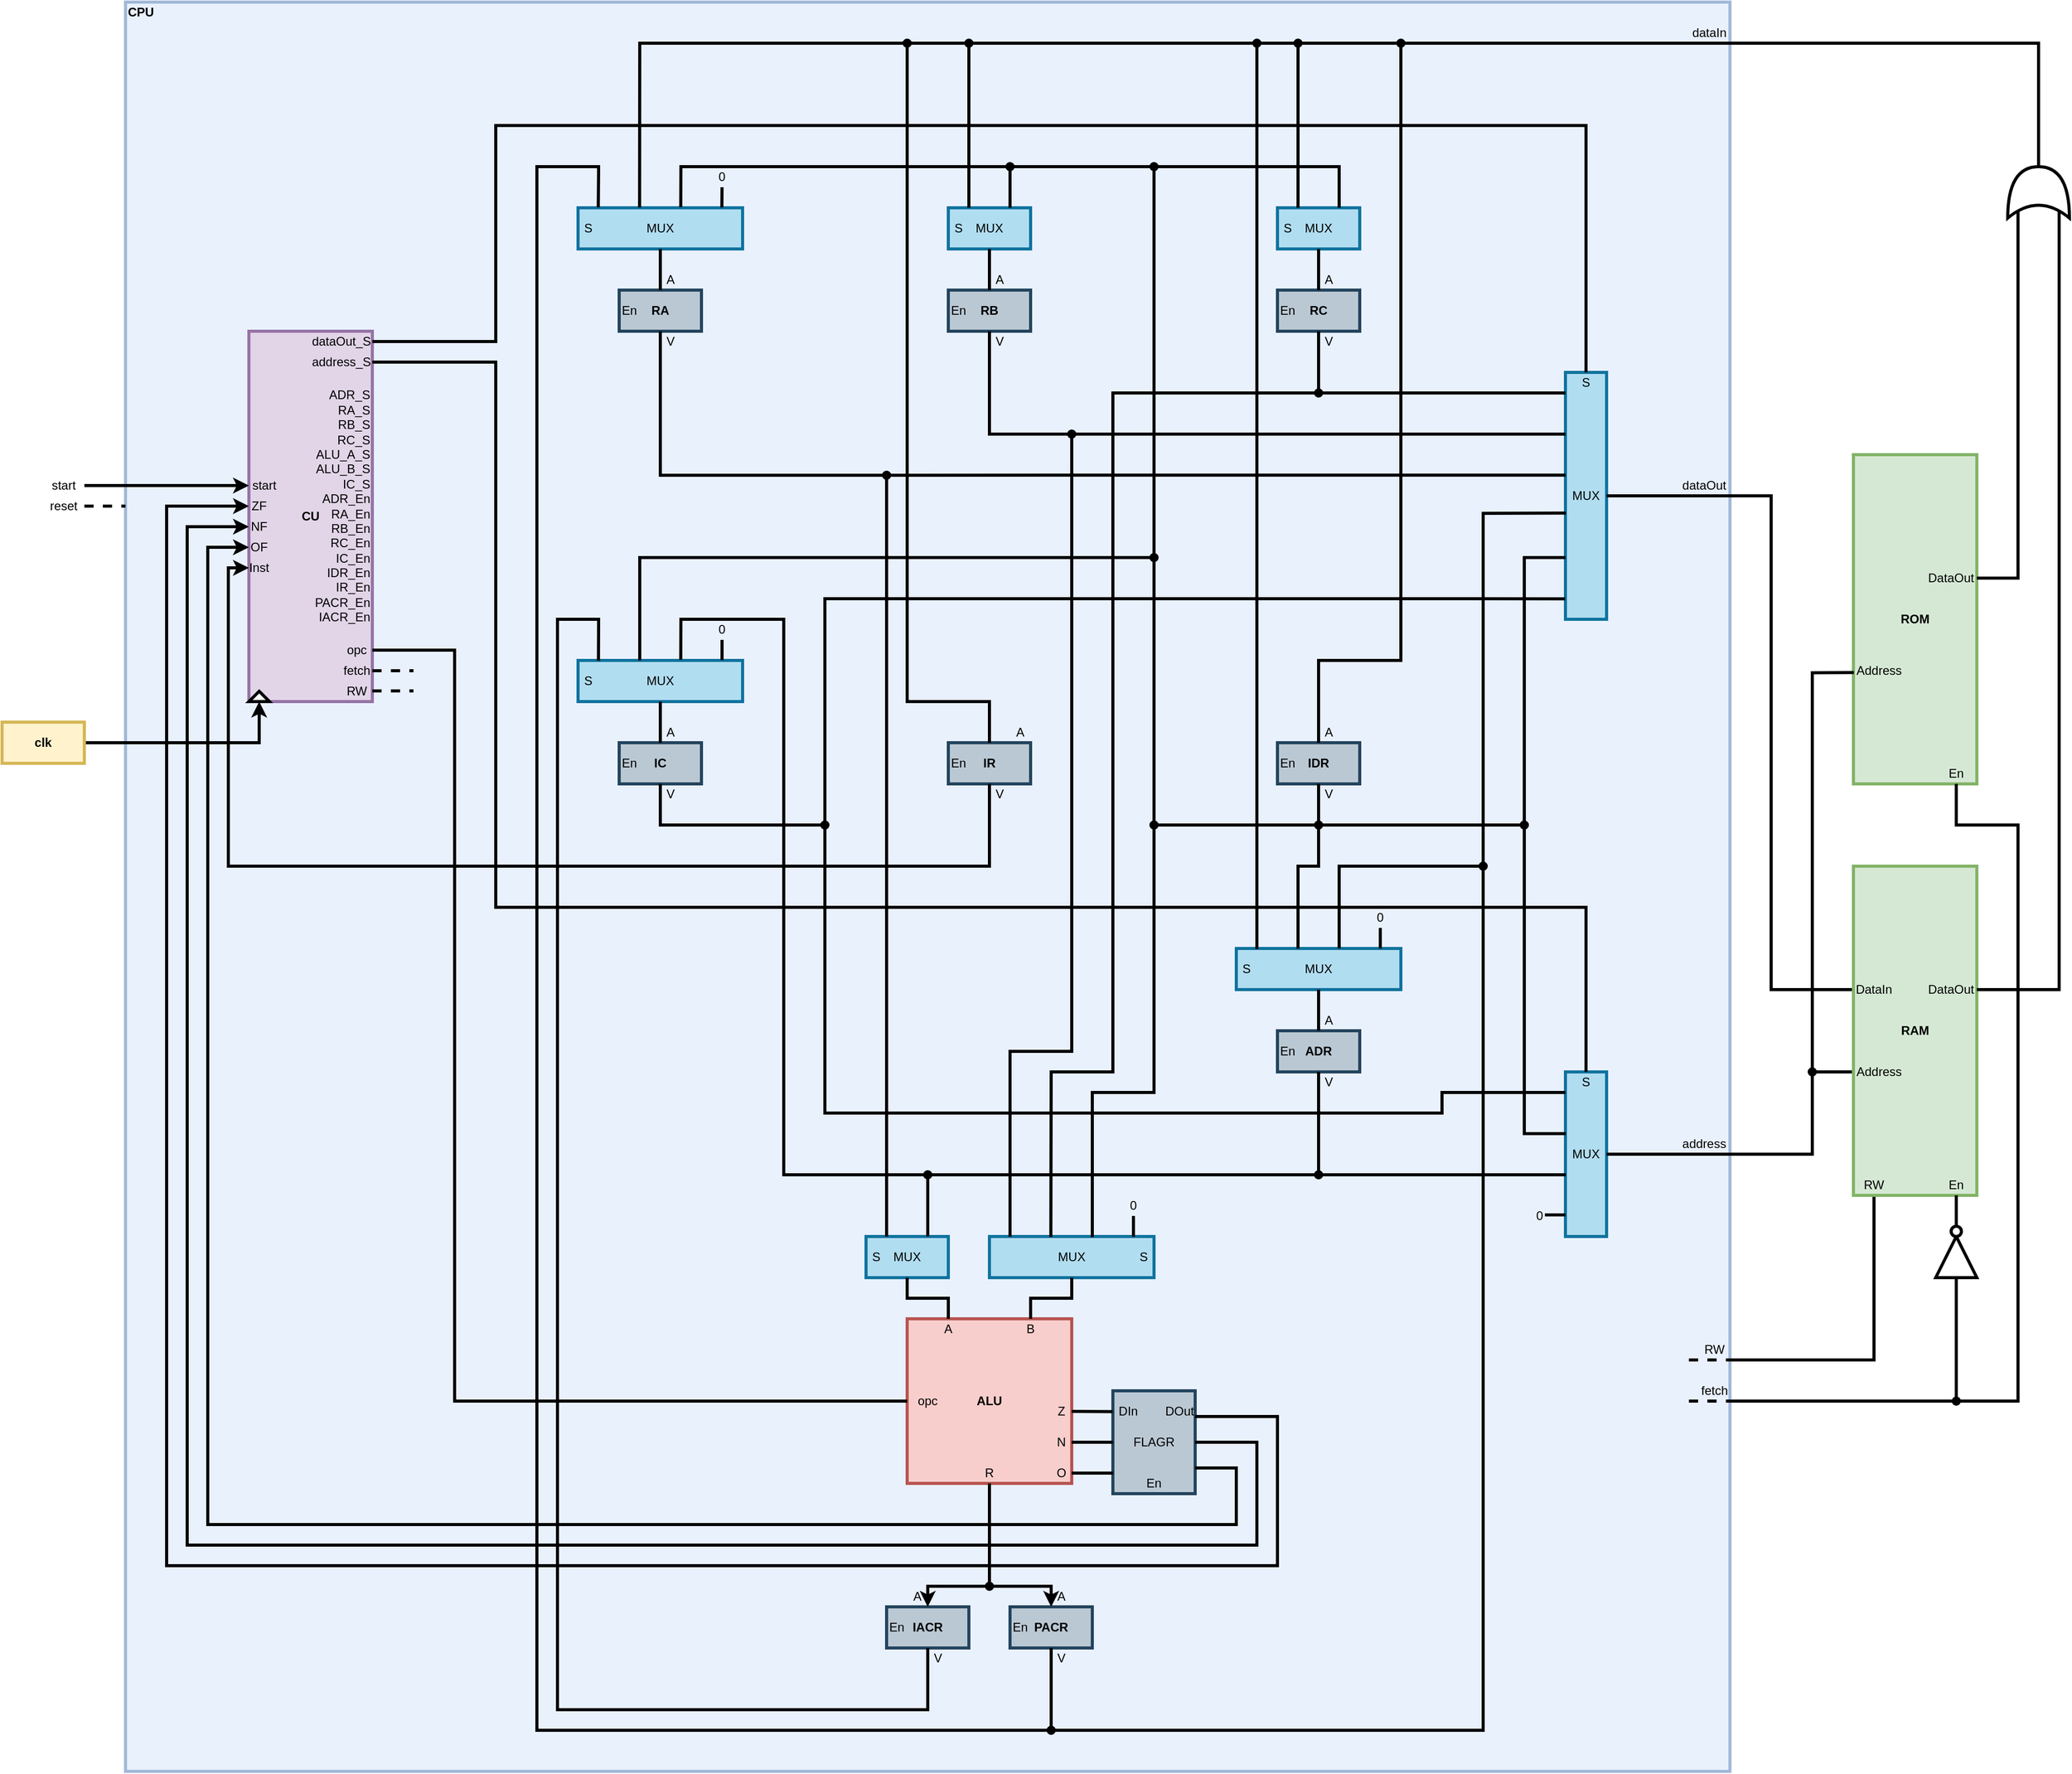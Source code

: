 <mxfile version="14.4.4" type="device"><diagram id="ryRz4POk_qp3t2i8IfM6" name="Page-1"><mxGraphModel dx="2885" dy="-1572" grid="1" gridSize="10" guides="1" tooltips="1" connect="1" arrows="1" fold="1" page="1" pageScale="2" pageWidth="850" pageHeight="1100" math="0" shadow="0"><root><mxCell id="0"/><mxCell id="1" parent="0"/><mxCell id="fBEWL9ri3IQQsQJzQIdk-189" value="" style="rounded=0;whiteSpace=wrap;html=1;fillColor=#dae8fc;strokeColor=#6c8ebf;opacity=60;strokeWidth=3;" parent="1" vertex="1"><mxGeometry x="40" y="2600" width="1560" height="1720" as="geometry"/></mxCell><mxCell id="ibGtZSRie_FV_CzLqUcY-19" value="" style="rounded=0;whiteSpace=wrap;html=1;fillColor=#bac8d3;strokeColor=#23445d;strokeWidth=3;" vertex="1" parent="1"><mxGeometry x="520" y="2880" width="80" height="40" as="geometry"/></mxCell><mxCell id="ibGtZSRie_FV_CzLqUcY-20" value="&lt;b&gt;RA&lt;/b&gt;" style="text;html=1;strokeColor=none;fillColor=none;align=center;verticalAlign=middle;whiteSpace=wrap;rounded=0;strokeWidth=3;" vertex="1" parent="1"><mxGeometry x="540" y="2890" width="40" height="20" as="geometry"/></mxCell><mxCell id="ibGtZSRie_FV_CzLqUcY-21" value="A" style="text;html=1;strokeColor=none;fillColor=none;align=center;verticalAlign=middle;whiteSpace=wrap;rounded=0;strokeWidth=3;" vertex="1" parent="1"><mxGeometry x="550" y="2860" width="40" height="20" as="geometry"/></mxCell><mxCell id="ibGtZSRie_FV_CzLqUcY-23" value="" style="rounded=0;whiteSpace=wrap;html=1;fillColor=#bac8d3;strokeColor=#23445d;strokeWidth=3;" vertex="1" parent="1"><mxGeometry x="840" y="2880" width="80" height="40" as="geometry"/></mxCell><mxCell id="ibGtZSRie_FV_CzLqUcY-24" value="&lt;b&gt;RB&lt;/b&gt;" style="text;html=1;strokeColor=none;fillColor=none;align=center;verticalAlign=middle;whiteSpace=wrap;rounded=0;strokeWidth=3;" vertex="1" parent="1"><mxGeometry x="860" y="2890" width="40" height="20" as="geometry"/></mxCell><mxCell id="ibGtZSRie_FV_CzLqUcY-25" value="A" style="text;html=1;strokeColor=none;fillColor=none;align=center;verticalAlign=middle;whiteSpace=wrap;rounded=0;strokeWidth=3;" vertex="1" parent="1"><mxGeometry x="870" y="2860" width="40" height="20" as="geometry"/></mxCell><mxCell id="ibGtZSRie_FV_CzLqUcY-27" value="" style="rounded=0;whiteSpace=wrap;html=1;fillColor=#bac8d3;strokeColor=#23445d;strokeWidth=3;" vertex="1" parent="1"><mxGeometry x="1160" y="2880" width="80" height="40" as="geometry"/></mxCell><mxCell id="ibGtZSRie_FV_CzLqUcY-28" value="&lt;b&gt;RC&lt;/b&gt;" style="text;html=1;strokeColor=none;fillColor=none;align=center;verticalAlign=middle;whiteSpace=wrap;rounded=0;strokeWidth=3;" vertex="1" parent="1"><mxGeometry x="1180" y="2890" width="40" height="20" as="geometry"/></mxCell><mxCell id="ibGtZSRie_FV_CzLqUcY-29" value="A" style="text;html=1;strokeColor=none;fillColor=none;align=center;verticalAlign=middle;whiteSpace=wrap;rounded=0;strokeWidth=3;" vertex="1" parent="1"><mxGeometry x="1190" y="2860" width="40" height="20" as="geometry"/></mxCell><mxCell id="ibGtZSRie_FV_CzLqUcY-30" value="V" style="text;html=1;strokeColor=none;fillColor=none;align=center;verticalAlign=middle;whiteSpace=wrap;rounded=0;strokeWidth=3;" vertex="1" parent="1"><mxGeometry x="1190" y="2920" width="40" height="20" as="geometry"/></mxCell><mxCell id="ibGtZSRie_FV_CzLqUcY-32" value="V" style="text;html=1;strokeColor=none;fillColor=none;align=center;verticalAlign=middle;whiteSpace=wrap;rounded=0;strokeWidth=3;" vertex="1" parent="1"><mxGeometry x="870" y="2920" width="40" height="20" as="geometry"/></mxCell><mxCell id="ibGtZSRie_FV_CzLqUcY-33" value="V" style="text;html=1;strokeColor=none;fillColor=none;align=center;verticalAlign=middle;whiteSpace=wrap;rounded=0;strokeWidth=3;" vertex="1" parent="1"><mxGeometry x="550" y="2920" width="40" height="20" as="geometry"/></mxCell><mxCell id="ibGtZSRie_FV_CzLqUcY-40" value="" style="rounded=0;whiteSpace=wrap;html=1;fillColor=#bac8d3;strokeColor=#23445d;strokeWidth=3;" vertex="1" parent="1"><mxGeometry x="520" y="3320" width="80" height="40" as="geometry"/></mxCell><mxCell id="ibGtZSRie_FV_CzLqUcY-41" value="&lt;b&gt;IC&lt;/b&gt;" style="text;html=1;strokeColor=none;fillColor=none;align=center;verticalAlign=middle;whiteSpace=wrap;rounded=0;strokeWidth=3;" vertex="1" parent="1"><mxGeometry x="540" y="3330" width="40" height="20" as="geometry"/></mxCell><mxCell id="ibGtZSRie_FV_CzLqUcY-42" value="A" style="text;html=1;strokeColor=none;fillColor=none;align=center;verticalAlign=middle;whiteSpace=wrap;rounded=0;strokeWidth=3;" vertex="1" parent="1"><mxGeometry x="550" y="3300" width="40" height="20" as="geometry"/></mxCell><mxCell id="ibGtZSRie_FV_CzLqUcY-44" value="" style="rounded=0;whiteSpace=wrap;html=1;fillColor=#bac8d3;strokeColor=#23445d;strokeWidth=3;" vertex="1" parent="1"><mxGeometry x="840" y="3320" width="80" height="40" as="geometry"/></mxCell><mxCell id="ibGtZSRie_FV_CzLqUcY-45" value="&lt;b&gt;IR&lt;/b&gt;" style="text;html=1;strokeColor=none;fillColor=none;align=center;verticalAlign=middle;whiteSpace=wrap;rounded=0;strokeWidth=3;" vertex="1" parent="1"><mxGeometry x="860" y="3330" width="40" height="20" as="geometry"/></mxCell><mxCell id="ibGtZSRie_FV_CzLqUcY-46" value="A" style="text;html=1;strokeColor=none;fillColor=none;align=center;verticalAlign=middle;whiteSpace=wrap;rounded=0;strokeWidth=3;" vertex="1" parent="1"><mxGeometry x="890" y="3300" width="40" height="20" as="geometry"/></mxCell><mxCell id="ibGtZSRie_FV_CzLqUcY-48" value="" style="rounded=0;whiteSpace=wrap;html=1;fillColor=#bac8d3;strokeColor=#23445d;strokeWidth=3;" vertex="1" parent="1"><mxGeometry x="1160" y="3320" width="80" height="40" as="geometry"/></mxCell><mxCell id="ibGtZSRie_FV_CzLqUcY-49" value="&lt;b&gt;IDR&lt;/b&gt;" style="text;html=1;strokeColor=none;fillColor=none;align=center;verticalAlign=middle;whiteSpace=wrap;rounded=0;strokeWidth=3;" vertex="1" parent="1"><mxGeometry x="1180" y="3330" width="40" height="20" as="geometry"/></mxCell><mxCell id="ibGtZSRie_FV_CzLqUcY-50" value="A" style="text;html=1;strokeColor=none;fillColor=none;align=center;verticalAlign=middle;whiteSpace=wrap;rounded=0;strokeWidth=3;" vertex="1" parent="1"><mxGeometry x="1190" y="3300" width="40" height="20" as="geometry"/></mxCell><mxCell id="ibGtZSRie_FV_CzLqUcY-60" value="V" style="text;html=1;strokeColor=none;fillColor=none;align=center;verticalAlign=middle;whiteSpace=wrap;rounded=0;strokeWidth=3;" vertex="1" parent="1"><mxGeometry x="1190" y="3360" width="40" height="20" as="geometry"/></mxCell><mxCell id="ibGtZSRie_FV_CzLqUcY-61" value="V" style="text;html=1;strokeColor=none;fillColor=none;align=center;verticalAlign=middle;whiteSpace=wrap;rounded=0;strokeWidth=3;" vertex="1" parent="1"><mxGeometry x="870" y="3360" width="40" height="20" as="geometry"/></mxCell><mxCell id="ibGtZSRie_FV_CzLqUcY-62" value="V" style="text;html=1;strokeColor=none;fillColor=none;align=center;verticalAlign=middle;whiteSpace=wrap;rounded=0;strokeWidth=3;" vertex="1" parent="1"><mxGeometry x="550" y="3360" width="40" height="20" as="geometry"/></mxCell><mxCell id="ibGtZSRie_FV_CzLqUcY-63" value="" style="rounded=0;whiteSpace=wrap;html=1;fillColor=#bac8d3;strokeColor=#23445d;strokeWidth=3;" vertex="1" parent="1"><mxGeometry x="1160" y="3600" width="80" height="40" as="geometry"/></mxCell><mxCell id="ibGtZSRie_FV_CzLqUcY-64" value="&lt;b&gt;ADR&lt;/b&gt;" style="text;html=1;strokeColor=none;fillColor=none;align=center;verticalAlign=middle;whiteSpace=wrap;rounded=0;strokeWidth=3;" vertex="1" parent="1"><mxGeometry x="1180" y="3610" width="40" height="20" as="geometry"/></mxCell><mxCell id="ibGtZSRie_FV_CzLqUcY-65" value="A" style="text;html=1;strokeColor=none;fillColor=none;align=center;verticalAlign=middle;whiteSpace=wrap;rounded=0;strokeWidth=3;" vertex="1" parent="1"><mxGeometry x="1190" y="3580" width="40" height="20" as="geometry"/></mxCell><mxCell id="ibGtZSRie_FV_CzLqUcY-69" value="V" style="text;html=1;strokeColor=none;fillColor=none;align=center;verticalAlign=middle;whiteSpace=wrap;rounded=0;strokeWidth=3;" vertex="1" parent="1"><mxGeometry x="1190" y="3640" width="40" height="20" as="geometry"/></mxCell><mxCell id="ibGtZSRie_FV_CzLqUcY-70" value="" style="rounded=0;whiteSpace=wrap;html=1;fillColor=#f8cecc;strokeColor=#b85450;strokeWidth=3;" vertex="1" parent="1"><mxGeometry x="800" y="3880" width="160" height="160" as="geometry"/></mxCell><mxCell id="ibGtZSRie_FV_CzLqUcY-71" value="&lt;b&gt;ALU&lt;/b&gt;" style="text;html=1;strokeColor=none;fillColor=none;align=center;verticalAlign=middle;whiteSpace=wrap;rounded=0;strokeWidth=3;" vertex="1" parent="1"><mxGeometry x="860" y="3950" width="40" height="20" as="geometry"/></mxCell><mxCell id="ibGtZSRie_FV_CzLqUcY-72" value="A" style="text;html=1;strokeColor=none;fillColor=none;align=center;verticalAlign=middle;whiteSpace=wrap;rounded=0;strokeWidth=3;" vertex="1" parent="1"><mxGeometry x="820" y="3880" width="40" height="20" as="geometry"/></mxCell><mxCell id="ibGtZSRie_FV_CzLqUcY-73" value="B" style="text;html=1;strokeColor=none;fillColor=none;align=center;verticalAlign=middle;whiteSpace=wrap;rounded=0;strokeWidth=3;" vertex="1" parent="1"><mxGeometry x="900" y="3880" width="40" height="20" as="geometry"/></mxCell><mxCell id="ibGtZSRie_FV_CzLqUcY-74" value="opc" style="text;html=1;strokeColor=none;fillColor=none;align=center;verticalAlign=middle;whiteSpace=wrap;rounded=0;strokeWidth=3;" vertex="1" parent="1"><mxGeometry x="800" y="3950" width="40" height="20" as="geometry"/></mxCell><mxCell id="ibGtZSRie_FV_CzLqUcY-75" value="R" style="text;html=1;strokeColor=none;fillColor=none;align=center;verticalAlign=middle;whiteSpace=wrap;rounded=0;strokeWidth=3;" vertex="1" parent="1"><mxGeometry x="860" y="4020" width="40" height="20" as="geometry"/></mxCell><mxCell id="ibGtZSRie_FV_CzLqUcY-76" value="Z" style="text;html=1;strokeColor=none;fillColor=none;align=center;verticalAlign=middle;whiteSpace=wrap;rounded=0;strokeWidth=3;" vertex="1" parent="1"><mxGeometry x="940" y="3960" width="20" height="20" as="geometry"/></mxCell><mxCell id="ibGtZSRie_FV_CzLqUcY-77" value="N" style="text;html=1;strokeColor=none;fillColor=none;align=center;verticalAlign=middle;whiteSpace=wrap;rounded=0;strokeWidth=3;" vertex="1" parent="1"><mxGeometry x="940" y="3990" width="20" height="20" as="geometry"/></mxCell><mxCell id="ibGtZSRie_FV_CzLqUcY-78" value="O" style="text;html=1;strokeColor=none;fillColor=none;align=center;verticalAlign=middle;whiteSpace=wrap;rounded=0;strokeWidth=3;" vertex="1" parent="1"><mxGeometry x="940" y="4020" width="20" height="20" as="geometry"/></mxCell><mxCell id="ibGtZSRie_FV_CzLqUcY-79" value="" style="rounded=0;whiteSpace=wrap;html=1;fillColor=#bac8d3;strokeColor=#23445d;strokeWidth=3;" vertex="1" parent="1"><mxGeometry x="1000" y="3950" width="80" height="100" as="geometry"/></mxCell><mxCell id="ibGtZSRie_FV_CzLqUcY-80" value="" style="endArrow=none;html=1;entryX=0.002;entryY=0.8;entryDx=0;entryDy=0;entryPerimeter=0;strokeWidth=3;" edge="1" parent="1" source="ibGtZSRie_FV_CzLqUcY-78" target="ibGtZSRie_FV_CzLqUcY-79"><mxGeometry width="50" height="50" relative="1" as="geometry"><mxPoint x="970" y="4010" as="sourcePoint"/><mxPoint x="1020" y="3960" as="targetPoint"/></mxGeometry></mxCell><mxCell id="ibGtZSRie_FV_CzLqUcY-81" value="" style="endArrow=none;html=1;exitX=1;exitY=0.5;exitDx=0;exitDy=0;entryX=0;entryY=0.5;entryDx=0;entryDy=0;strokeWidth=3;" edge="1" parent="1" source="ibGtZSRie_FV_CzLqUcY-77" target="ibGtZSRie_FV_CzLqUcY-79"><mxGeometry width="50" height="50" relative="1" as="geometry"><mxPoint x="1030" y="4010" as="sourcePoint"/><mxPoint x="1080" y="3960" as="targetPoint"/></mxGeometry></mxCell><mxCell id="ibGtZSRie_FV_CzLqUcY-82" value="" style="endArrow=none;html=1;exitX=1;exitY=0.5;exitDx=0;exitDy=0;entryX=-0.004;entryY=0.202;entryDx=0;entryDy=0;entryPerimeter=0;strokeWidth=3;" edge="1" parent="1" source="ibGtZSRie_FV_CzLqUcY-76" target="ibGtZSRie_FV_CzLqUcY-79"><mxGeometry width="50" height="50" relative="1" as="geometry"><mxPoint x="1030" y="4010" as="sourcePoint"/><mxPoint x="1080" y="3960" as="targetPoint"/></mxGeometry></mxCell><mxCell id="ibGtZSRie_FV_CzLqUcY-83" value="FLAGR" style="text;html=1;strokeColor=none;fillColor=none;align=center;verticalAlign=middle;whiteSpace=wrap;rounded=0;strokeWidth=3;" vertex="1" parent="1"><mxGeometry x="1020" y="3990" width="40" height="20" as="geometry"/></mxCell><mxCell id="ibGtZSRie_FV_CzLqUcY-87" value="DIn" style="text;html=1;strokeColor=none;fillColor=none;align=center;verticalAlign=middle;whiteSpace=wrap;rounded=0;strokeWidth=3;" vertex="1" parent="1"><mxGeometry x="1000" y="3960" width="30" height="20" as="geometry"/></mxCell><mxCell id="ibGtZSRie_FV_CzLqUcY-88" value="DOut" style="text;html=1;strokeColor=none;fillColor=none;align=center;verticalAlign=middle;whiteSpace=wrap;rounded=0;strokeWidth=3;" vertex="1" parent="1"><mxGeometry x="1050" y="3960" width="30" height="20" as="geometry"/></mxCell><mxCell id="ibGtZSRie_FV_CzLqUcY-89" value="" style="rounded=0;whiteSpace=wrap;html=1;fillColor=#b1ddf0;strokeColor=#10739e;strokeWidth=3;" vertex="1" parent="1"><mxGeometry x="760" y="3800" width="80" height="40" as="geometry"/></mxCell><mxCell id="ibGtZSRie_FV_CzLqUcY-90" value="MUX" style="text;html=1;strokeColor=none;fillColor=none;align=center;verticalAlign=middle;whiteSpace=wrap;rounded=0;strokeWidth=3;" vertex="1" parent="1"><mxGeometry x="780" y="3810" width="40" height="20" as="geometry"/></mxCell><mxCell id="ibGtZSRie_FV_CzLqUcY-91" value="S" style="text;html=1;strokeColor=none;fillColor=none;align=center;verticalAlign=middle;whiteSpace=wrap;rounded=0;strokeWidth=3;" vertex="1" parent="1"><mxGeometry x="750" y="3810" width="40" height="20" as="geometry"/></mxCell><mxCell id="ibGtZSRie_FV_CzLqUcY-95" value="" style="rounded=0;whiteSpace=wrap;html=1;fillColor=#b1ddf0;strokeColor=#10739e;strokeWidth=3;" vertex="1" parent="1"><mxGeometry x="840" y="2800" width="80" height="40" as="geometry"/></mxCell><mxCell id="ibGtZSRie_FV_CzLqUcY-96" value="MUX" style="text;html=1;strokeColor=none;fillColor=none;align=center;verticalAlign=middle;whiteSpace=wrap;rounded=0;strokeWidth=3;" vertex="1" parent="1"><mxGeometry x="860" y="2810" width="40" height="20" as="geometry"/></mxCell><mxCell id="ibGtZSRie_FV_CzLqUcY-97" value="S" style="text;html=1;strokeColor=none;fillColor=none;align=center;verticalAlign=middle;whiteSpace=wrap;rounded=0;strokeWidth=3;" vertex="1" parent="1"><mxGeometry x="830" y="2810" width="40" height="20" as="geometry"/></mxCell><mxCell id="ibGtZSRie_FV_CzLqUcY-98" value="" style="rounded=0;whiteSpace=wrap;html=1;fillColor=#b1ddf0;strokeColor=#10739e;strokeWidth=3;" vertex="1" parent="1"><mxGeometry x="1160" y="2800" width="80" height="40" as="geometry"/></mxCell><mxCell id="ibGtZSRie_FV_CzLqUcY-99" value="MUX" style="text;html=1;strokeColor=none;fillColor=none;align=center;verticalAlign=middle;whiteSpace=wrap;rounded=0;strokeWidth=3;" vertex="1" parent="1"><mxGeometry x="1180" y="2810" width="40" height="20" as="geometry"/></mxCell><mxCell id="ibGtZSRie_FV_CzLqUcY-100" value="S" style="text;html=1;strokeColor=none;fillColor=none;align=center;verticalAlign=middle;whiteSpace=wrap;rounded=0;strokeWidth=3;" vertex="1" parent="1"><mxGeometry x="1150" y="2810" width="40" height="20" as="geometry"/></mxCell><mxCell id="ibGtZSRie_FV_CzLqUcY-101" value="" style="rounded=0;whiteSpace=wrap;html=1;fillColor=#b1ddf0;strokeColor=#10739e;strokeWidth=3;" vertex="1" parent="1"><mxGeometry x="480" y="2800" width="160" height="40" as="geometry"/></mxCell><mxCell id="ibGtZSRie_FV_CzLqUcY-102" value="MUX" style="text;html=1;strokeColor=none;fillColor=none;align=center;verticalAlign=middle;whiteSpace=wrap;rounded=0;strokeWidth=3;" vertex="1" parent="1"><mxGeometry x="540" y="2810" width="40" height="20" as="geometry"/></mxCell><mxCell id="ibGtZSRie_FV_CzLqUcY-103" value="S" style="text;html=1;strokeColor=none;fillColor=none;align=center;verticalAlign=middle;whiteSpace=wrap;rounded=0;strokeWidth=3;" vertex="1" parent="1"><mxGeometry x="470" y="2810" width="40" height="20" as="geometry"/></mxCell><mxCell id="ibGtZSRie_FV_CzLqUcY-104" value="" style="rounded=0;whiteSpace=wrap;html=1;fillColor=#b1ddf0;strokeColor=#10739e;strokeWidth=3;" vertex="1" parent="1"><mxGeometry x="1440" y="2960" width="40" height="240" as="geometry"/></mxCell><mxCell id="ibGtZSRie_FV_CzLqUcY-105" value="" style="rounded=0;whiteSpace=wrap;html=1;fillColor=#b1ddf0;strokeColor=#10739e;strokeWidth=3;" vertex="1" parent="1"><mxGeometry x="1440" y="3640" width="40" height="160" as="geometry"/></mxCell><mxCell id="ibGtZSRie_FV_CzLqUcY-106" value="MUX" style="text;html=1;strokeColor=none;fillColor=none;align=center;verticalAlign=middle;whiteSpace=wrap;rounded=0;strokeWidth=3;" vertex="1" parent="1"><mxGeometry x="1440" y="3070" width="40" height="20" as="geometry"/></mxCell><mxCell id="ibGtZSRie_FV_CzLqUcY-107" value="MUX" style="text;html=1;strokeColor=none;fillColor=none;align=center;verticalAlign=middle;whiteSpace=wrap;rounded=0;strokeWidth=3;" vertex="1" parent="1"><mxGeometry x="1440" y="3710" width="40" height="20" as="geometry"/></mxCell><mxCell id="ibGtZSRie_FV_CzLqUcY-108" value="S" style="text;html=1;strokeColor=none;fillColor=none;align=center;verticalAlign=middle;whiteSpace=wrap;rounded=0;strokeWidth=3;" vertex="1" parent="1"><mxGeometry x="1440" y="2960" width="40" height="20" as="geometry"/></mxCell><mxCell id="ibGtZSRie_FV_CzLqUcY-109" value="S" style="text;html=1;strokeColor=none;fillColor=none;align=center;verticalAlign=middle;whiteSpace=wrap;rounded=0;strokeWidth=3;" vertex="1" parent="1"><mxGeometry x="1440" y="3640" width="40" height="20" as="geometry"/></mxCell><mxCell id="ibGtZSRie_FV_CzLqUcY-110" value="" style="endArrow=none;html=1;strokeColor=#000000;entryX=0.5;entryY=1;entryDx=0;entryDy=0;strokeWidth=3;" edge="1" parent="1" target="ibGtZSRie_FV_CzLqUcY-98"><mxGeometry width="50" height="50" relative="1" as="geometry"><mxPoint x="1200" y="2880" as="sourcePoint"/><mxPoint x="1150" y="3160" as="targetPoint"/></mxGeometry></mxCell><mxCell id="ibGtZSRie_FV_CzLqUcY-112" value="" style="endArrow=none;html=1;strokeColor=#000000;exitX=0.5;exitY=1;exitDx=0;exitDy=0;entryX=0.25;entryY=1;entryDx=0;entryDy=0;strokeWidth=3;" edge="1" parent="1" source="ibGtZSRie_FV_CzLqUcY-95" target="ibGtZSRie_FV_CzLqUcY-25"><mxGeometry width="50" height="50" relative="1" as="geometry"><mxPoint x="1150" y="3200" as="sourcePoint"/><mxPoint x="1200" y="3150" as="targetPoint"/></mxGeometry></mxCell><mxCell id="ibGtZSRie_FV_CzLqUcY-113" value="" style="endArrow=none;html=1;strokeColor=#000000;exitX=0.5;exitY=1;exitDx=0;exitDy=0;entryX=0.25;entryY=1;entryDx=0;entryDy=0;strokeWidth=3;" edge="1" parent="1" source="ibGtZSRie_FV_CzLqUcY-101" target="ibGtZSRie_FV_CzLqUcY-21"><mxGeometry width="50" height="50" relative="1" as="geometry"><mxPoint x="1150" y="3200" as="sourcePoint"/><mxPoint x="1200" y="3150" as="targetPoint"/></mxGeometry></mxCell><mxCell id="ibGtZSRie_FV_CzLqUcY-118" value="" style="rounded=0;whiteSpace=wrap;html=1;fillColor=#b1ddf0;strokeColor=#10739e;strokeWidth=3;" vertex="1" parent="1"><mxGeometry x="1120" y="3520" width="160" height="40" as="geometry"/></mxCell><mxCell id="ibGtZSRie_FV_CzLqUcY-119" value="MUX" style="text;html=1;strokeColor=none;fillColor=none;align=center;verticalAlign=middle;whiteSpace=wrap;rounded=0;strokeWidth=3;" vertex="1" parent="1"><mxGeometry x="1180" y="3530" width="40" height="20" as="geometry"/></mxCell><mxCell id="ibGtZSRie_FV_CzLqUcY-120" value="S" style="text;html=1;strokeColor=none;fillColor=none;align=center;verticalAlign=middle;whiteSpace=wrap;rounded=0;strokeWidth=3;" vertex="1" parent="1"><mxGeometry x="1110" y="3530" width="40" height="20" as="geometry"/></mxCell><mxCell id="ibGtZSRie_FV_CzLqUcY-121" value="" style="endArrow=none;html=1;strokeColor=#000000;exitX=0.5;exitY=1;exitDx=0;exitDy=0;entryX=0.25;entryY=1;entryDx=0;entryDy=0;strokeWidth=3;" edge="1" parent="1" source="ibGtZSRie_FV_CzLqUcY-118"><mxGeometry width="50" height="50" relative="1" as="geometry"><mxPoint x="1790" y="3920" as="sourcePoint"/><mxPoint x="1200" y="3600.0" as="targetPoint"/></mxGeometry></mxCell><mxCell id="ibGtZSRie_FV_CzLqUcY-123" value="" style="rounded=0;whiteSpace=wrap;html=1;fillColor=#b1ddf0;strokeColor=#10739e;strokeWidth=3;" vertex="1" parent="1"><mxGeometry x="480" y="3240" width="160" height="40" as="geometry"/></mxCell><mxCell id="ibGtZSRie_FV_CzLqUcY-124" value="MUX" style="text;html=1;strokeColor=none;fillColor=none;align=center;verticalAlign=middle;whiteSpace=wrap;rounded=0;strokeWidth=3;" vertex="1" parent="1"><mxGeometry x="540" y="3250" width="40" height="20" as="geometry"/></mxCell><mxCell id="ibGtZSRie_FV_CzLqUcY-125" value="S" style="text;html=1;strokeColor=none;fillColor=none;align=center;verticalAlign=middle;whiteSpace=wrap;rounded=0;strokeWidth=3;" vertex="1" parent="1"><mxGeometry x="470" y="3250" width="40" height="20" as="geometry"/></mxCell><mxCell id="ibGtZSRie_FV_CzLqUcY-126" value="" style="endArrow=none;html=1;strokeColor=#000000;exitX=0.5;exitY=1;exitDx=0;exitDy=0;entryX=0.25;entryY=1;entryDx=0;entryDy=0;strokeWidth=3;" edge="1" parent="1" source="ibGtZSRie_FV_CzLqUcY-123"><mxGeometry width="50" height="50" relative="1" as="geometry"><mxPoint x="1150" y="3640" as="sourcePoint"/><mxPoint x="560" y="3320.0" as="targetPoint"/></mxGeometry></mxCell><mxCell id="ibGtZSRie_FV_CzLqUcY-127" value="" style="rounded=0;whiteSpace=wrap;html=1;fillColor=#b1ddf0;strokeColor=#10739e;strokeWidth=3;" vertex="1" parent="1"><mxGeometry x="880" y="3800" width="160" height="40" as="geometry"/></mxCell><mxCell id="ibGtZSRie_FV_CzLqUcY-128" value="MUX" style="text;html=1;strokeColor=none;fillColor=none;align=center;verticalAlign=middle;whiteSpace=wrap;rounded=0;strokeWidth=3;" vertex="1" parent="1"><mxGeometry x="940" y="3810" width="40" height="20" as="geometry"/></mxCell><mxCell id="ibGtZSRie_FV_CzLqUcY-129" value="S" style="text;html=1;strokeColor=none;fillColor=none;align=center;verticalAlign=middle;whiteSpace=wrap;rounded=0;strokeWidth=3;" vertex="1" parent="1"><mxGeometry x="1010" y="3810" width="40" height="20" as="geometry"/></mxCell><mxCell id="ibGtZSRie_FV_CzLqUcY-130" value="" style="endArrow=none;html=1;strokeColor=#000000;exitX=0.5;exitY=1;exitDx=0;exitDy=0;entryX=0.5;entryY=0;entryDx=0;entryDy=0;rounded=0;strokeWidth=3;" edge="1" parent="1" source="ibGtZSRie_FV_CzLqUcY-89" target="ibGtZSRie_FV_CzLqUcY-72"><mxGeometry width="50" height="50" relative="1" as="geometry"><mxPoint x="1150" y="3700" as="sourcePoint"/><mxPoint x="1200" y="3650" as="targetPoint"/><Array as="points"><mxPoint x="800" y="3860"/><mxPoint x="840" y="3860"/></Array></mxGeometry></mxCell><mxCell id="ibGtZSRie_FV_CzLqUcY-131" value="" style="endArrow=none;html=1;strokeColor=#000000;exitX=0.5;exitY=1;exitDx=0;exitDy=0;entryX=0.5;entryY=0;entryDx=0;entryDy=0;rounded=0;strokeWidth=3;" edge="1" parent="1" source="ibGtZSRie_FV_CzLqUcY-127" target="ibGtZSRie_FV_CzLqUcY-73"><mxGeometry width="50" height="50" relative="1" as="geometry"><mxPoint x="1150" y="3700" as="sourcePoint"/><mxPoint x="1200" y="3650" as="targetPoint"/><Array as="points"><mxPoint x="960" y="3860"/><mxPoint x="920" y="3860"/></Array></mxGeometry></mxCell><mxCell id="ibGtZSRie_FV_CzLqUcY-132" value="" style="endArrow=none;html=1;strokeColor=#000000;exitX=1;exitY=0.5;exitDx=0;exitDy=0;entryX=0;entryY=0.5;entryDx=0;entryDy=0;rounded=0;strokeWidth=3;" edge="1" parent="1" source="ibGtZSRie_FV_CzLqUcY-107" target="ibGtZSRie_FV_CzLqUcY-246"><mxGeometry width="50" height="50" relative="1" as="geometry"><mxPoint x="1150" y="3510" as="sourcePoint"/><mxPoint x="1640" y="3720" as="targetPoint"/><Array as="points"><mxPoint x="1680" y="3720"/><mxPoint x="1680" y="3640"/></Array></mxGeometry></mxCell><mxCell id="ibGtZSRie_FV_CzLqUcY-133" value="" style="endArrow=none;html=1;strokeColor=#000000;exitX=1;exitY=0.5;exitDx=0;exitDy=0;entryX=0;entryY=0.5;entryDx=0;entryDy=0;rounded=0;strokeWidth=3;" edge="1" parent="1" source="ibGtZSRie_FV_CzLqUcY-106" target="ibGtZSRie_FV_CzLqUcY-245"><mxGeometry width="50" height="50" relative="1" as="geometry"><mxPoint x="1150" y="3510" as="sourcePoint"/><mxPoint x="1720" y="3160" as="targetPoint"/><Array as="points"><mxPoint x="1640" y="3080"/><mxPoint x="1640" y="3160"/><mxPoint x="1640" y="3560"/></Array></mxGeometry></mxCell><mxCell id="ibGtZSRie_FV_CzLqUcY-134" value="dataOut" style="text;html=1;strokeColor=none;fillColor=none;align=center;verticalAlign=middle;whiteSpace=wrap;rounded=0;strokeWidth=3;" vertex="1" parent="1"><mxGeometry x="1550" y="3060" width="50" height="20" as="geometry"/></mxCell><mxCell id="ibGtZSRie_FV_CzLqUcY-135" value="address" style="text;html=1;strokeColor=none;fillColor=none;align=center;verticalAlign=middle;whiteSpace=wrap;rounded=0;strokeWidth=3;" vertex="1" parent="1"><mxGeometry x="1550" y="3700" width="50" height="20" as="geometry"/></mxCell><mxCell id="ibGtZSRie_FV_CzLqUcY-136" value="" style="rounded=0;whiteSpace=wrap;html=1;fillColor=#e1d5e7;strokeColor=#9673a6;strokeWidth=3;" vertex="1" parent="1"><mxGeometry x="160" y="2920" width="120" height="360" as="geometry"/></mxCell><mxCell id="ibGtZSRie_FV_CzLqUcY-138" value="dataOut_S" style="text;html=1;strokeColor=none;fillColor=none;align=center;verticalAlign=middle;whiteSpace=wrap;rounded=0;strokeWidth=3;" vertex="1" parent="1"><mxGeometry x="220" y="2920" width="60" height="20" as="geometry"/></mxCell><mxCell id="ibGtZSRie_FV_CzLqUcY-139" value="address_S" style="text;html=1;strokeColor=none;fillColor=none;align=center;verticalAlign=middle;whiteSpace=wrap;rounded=0;strokeWidth=3;" vertex="1" parent="1"><mxGeometry x="220" y="2940" width="60" height="20" as="geometry"/></mxCell><mxCell id="ibGtZSRie_FV_CzLqUcY-140" value="opc" style="text;html=1;strokeColor=none;fillColor=none;align=center;verticalAlign=middle;whiteSpace=wrap;rounded=0;strokeWidth=3;" vertex="1" parent="1"><mxGeometry x="250" y="3220" width="30" height="20" as="geometry"/></mxCell><mxCell id="ibGtZSRie_FV_CzLqUcY-141" value="RW" style="text;html=1;strokeColor=none;fillColor=none;align=center;verticalAlign=middle;whiteSpace=wrap;rounded=0;strokeWidth=3;" vertex="1" parent="1"><mxGeometry x="250" y="3260" width="30" height="20" as="geometry"/></mxCell><mxCell id="ibGtZSRie_FV_CzLqUcY-142" value="fetch" style="text;html=1;strokeColor=none;fillColor=none;align=center;verticalAlign=middle;whiteSpace=wrap;rounded=0;strokeWidth=3;" vertex="1" parent="1"><mxGeometry x="250" y="3240" width="30" height="20" as="geometry"/></mxCell><mxCell id="ibGtZSRie_FV_CzLqUcY-143" value="&lt;div&gt;ADR_S&lt;/div&gt;&lt;div&gt;RA_S&lt;/div&gt;&lt;div&gt;RB_S&lt;/div&gt;&lt;div&gt;RC_S&lt;/div&gt;&lt;div&gt;ALU_A_S&lt;/div&gt;&lt;div&gt;ALU_B_S&lt;/div&gt;&lt;div&gt;IC_S&lt;/div&gt;&lt;div&gt;ADR_En&lt;/div&gt;&lt;div&gt;RA_En&lt;/div&gt;&lt;div&gt;RB_En&lt;/div&gt;&lt;div&gt;RC_En&lt;/div&gt;&lt;div&gt;IC_En&lt;/div&gt;&lt;div&gt;IDR_En&lt;/div&gt;&lt;div&gt;IR_En&lt;/div&gt;&lt;div&gt;PACR_En&lt;/div&gt;&lt;div&gt;IACR_En&lt;/div&gt;" style="text;html=1;strokeColor=none;fillColor=none;align=right;verticalAlign=middle;whiteSpace=wrap;rounded=0;strokeWidth=3;" vertex="1" parent="1"><mxGeometry x="200" y="2970" width="80" height="240" as="geometry"/></mxCell><mxCell id="ibGtZSRie_FV_CzLqUcY-144" value="&lt;b&gt;CU&lt;/b&gt;" style="text;html=1;strokeColor=none;fillColor=none;align=center;verticalAlign=middle;whiteSpace=wrap;rounded=0;strokeWidth=3;" vertex="1" parent="1"><mxGeometry x="200" y="3090" width="40" height="20" as="geometry"/></mxCell><mxCell id="ibGtZSRie_FV_CzLqUcY-145" value="Inst" style="text;html=1;strokeColor=none;fillColor=none;align=center;verticalAlign=middle;whiteSpace=wrap;rounded=0;strokeWidth=3;" vertex="1" parent="1"><mxGeometry x="160" y="3140" width="20" height="20" as="geometry"/></mxCell><mxCell id="ibGtZSRie_FV_CzLqUcY-146" value="OF" style="text;html=1;strokeColor=none;fillColor=none;align=center;verticalAlign=middle;whiteSpace=wrap;rounded=0;strokeWidth=3;" vertex="1" parent="1"><mxGeometry x="160" y="3120" width="20" height="20" as="geometry"/></mxCell><mxCell id="ibGtZSRie_FV_CzLqUcY-147" value="NF" style="text;html=1;strokeColor=none;fillColor=none;align=center;verticalAlign=middle;whiteSpace=wrap;rounded=0;strokeWidth=3;" vertex="1" parent="1"><mxGeometry x="160" y="3100" width="20" height="20" as="geometry"/></mxCell><mxCell id="ibGtZSRie_FV_CzLqUcY-148" value="ZF" style="text;html=1;strokeColor=none;fillColor=none;align=center;verticalAlign=middle;whiteSpace=wrap;rounded=0;strokeWidth=3;" vertex="1" parent="1"><mxGeometry x="160" y="3080" width="20" height="20" as="geometry"/></mxCell><mxCell id="ibGtZSRie_FV_CzLqUcY-149" value="start" style="text;html=1;strokeColor=none;fillColor=none;align=center;verticalAlign=middle;whiteSpace=wrap;rounded=0;strokeWidth=3;" vertex="1" parent="1"><mxGeometry x="160" y="3060" width="30" height="20" as="geometry"/></mxCell><mxCell id="ibGtZSRie_FV_CzLqUcY-150" value="" style="triangle;whiteSpace=wrap;html=1;direction=north;strokeWidth=3;" vertex="1" parent="1"><mxGeometry x="160" y="3270" width="20" height="10" as="geometry"/></mxCell><mxCell id="ibGtZSRie_FV_CzLqUcY-151" value="" style="endArrow=none;html=1;entryX=1;entryY=0.25;entryDx=0;entryDy=0;exitX=0;exitY=0.5;exitDx=0;exitDy=0;rounded=0;startArrow=classic;startFill=1;strokeWidth=3;" edge="1" parent="1" source="ibGtZSRie_FV_CzLqUcY-148" target="ibGtZSRie_FV_CzLqUcY-79"><mxGeometry width="50" height="50" relative="1" as="geometry"><mxPoint x="1200" y="3975" as="sourcePoint"/><mxPoint x="900" y="3770" as="targetPoint"/><Array as="points"><mxPoint x="80" y="3090"/><mxPoint x="80" y="4120"/><mxPoint x="1160" y="4120"/><mxPoint x="1160" y="3975"/></Array></mxGeometry></mxCell><mxCell id="ibGtZSRie_FV_CzLqUcY-152" value="" style="endArrow=none;html=1;entryX=1;entryY=0.5;entryDx=0;entryDy=0;exitX=0;exitY=0.5;exitDx=0;exitDy=0;rounded=0;startArrow=classic;startFill=1;strokeWidth=3;" edge="1" parent="1" source="ibGtZSRie_FV_CzLqUcY-147" target="ibGtZSRie_FV_CzLqUcY-79"><mxGeometry width="50" height="50" relative="1" as="geometry"><mxPoint x="170" y="3100" as="sourcePoint"/><mxPoint x="1090" y="3985" as="targetPoint"/><Array as="points"><mxPoint x="100" y="3110"/><mxPoint x="100" y="4100"/><mxPoint x="1140" y="4100"/><mxPoint x="1140" y="4000"/></Array></mxGeometry></mxCell><mxCell id="ibGtZSRie_FV_CzLqUcY-153" value="" style="endArrow=none;html=1;entryX=1;entryY=0.75;entryDx=0;entryDy=0;exitX=0;exitY=0.5;exitDx=0;exitDy=0;rounded=0;startArrow=classic;startFill=1;strokeWidth=3;" edge="1" parent="1" source="ibGtZSRie_FV_CzLqUcY-146" target="ibGtZSRie_FV_CzLqUcY-79"><mxGeometry width="50" height="50" relative="1" as="geometry"><mxPoint x="180" y="3110" as="sourcePoint"/><mxPoint x="1100" y="3995" as="targetPoint"/><Array as="points"><mxPoint x="120" y="3130"/><mxPoint x="120" y="4080"/><mxPoint x="1120" y="4080"/><mxPoint x="1120" y="4025"/></Array></mxGeometry></mxCell><mxCell id="ibGtZSRie_FV_CzLqUcY-154" value="" style="endArrow=classic;html=1;entryX=0;entryY=0.5;entryDx=0;entryDy=0;rounded=0;exitX=0.25;exitY=0;exitDx=0;exitDy=0;strokeWidth=3;" edge="1" parent="1" source="ibGtZSRie_FV_CzLqUcY-61" target="ibGtZSRie_FV_CzLqUcY-145"><mxGeometry width="50" height="50" relative="1" as="geometry"><mxPoint x="140" y="3360" as="sourcePoint"/><mxPoint x="650" y="3140" as="targetPoint"/><Array as="points"><mxPoint x="880" y="3440"/><mxPoint x="140" y="3440"/><mxPoint x="140" y="3150"/></Array></mxGeometry></mxCell><mxCell id="ibGtZSRie_FV_CzLqUcY-155" value="" style="endArrow=classic;html=1;strokeColor=#000000;entryX=0;entryY=0.5;entryDx=0;entryDy=0;rounded=0;strokeWidth=3;" edge="1" parent="1" target="ibGtZSRie_FV_CzLqUcY-150"><mxGeometry width="50" height="50" relative="1" as="geometry"><mxPoint y="3320" as="sourcePoint"/><mxPoint x="210" y="3450" as="targetPoint"/><Array as="points"><mxPoint x="170" y="3320"/></Array></mxGeometry></mxCell><mxCell id="ibGtZSRie_FV_CzLqUcY-156" value="" style="endArrow=classic;html=1;strokeColor=#000000;entryX=0;entryY=0.5;entryDx=0;entryDy=0;strokeWidth=3;" edge="1" parent="1" target="ibGtZSRie_FV_CzLqUcY-149"><mxGeometry width="50" height="50" relative="1" as="geometry"><mxPoint y="3070" as="sourcePoint"/><mxPoint x="210" y="3140" as="targetPoint"/></mxGeometry></mxCell><mxCell id="ibGtZSRie_FV_CzLqUcY-157" value="" style="rounded=0;whiteSpace=wrap;html=1;fillColor=#fff2cc;strokeColor=#d6b656;strokeWidth=3;" vertex="1" parent="1"><mxGeometry x="-80" y="3300" width="80" height="40" as="geometry"/></mxCell><mxCell id="ibGtZSRie_FV_CzLqUcY-158" value="&lt;b&gt;clk&lt;/b&gt;" style="text;html=1;strokeColor=none;fillColor=none;align=center;verticalAlign=middle;whiteSpace=wrap;rounded=0;strokeWidth=3;" vertex="1" parent="1"><mxGeometry x="-60" y="3310" width="40" height="20" as="geometry"/></mxCell><mxCell id="ibGtZSRie_FV_CzLqUcY-159" value="start" style="text;html=1;strokeColor=none;fillColor=none;align=center;verticalAlign=middle;whiteSpace=wrap;rounded=0;strokeWidth=3;" vertex="1" parent="1"><mxGeometry x="-40" y="3060" width="40" height="20" as="geometry"/></mxCell><mxCell id="ibGtZSRie_FV_CzLqUcY-160" value="reset" style="text;html=1;strokeColor=none;fillColor=none;align=center;verticalAlign=middle;whiteSpace=wrap;rounded=0;strokeWidth=3;" vertex="1" parent="1"><mxGeometry x="-40" y="3080" width="40" height="20" as="geometry"/></mxCell><mxCell id="ibGtZSRie_FV_CzLqUcY-161" value="" style="endArrow=none;dashed=1;html=1;strokeColor=#000000;exitX=1;exitY=0.5;exitDx=0;exitDy=0;strokeWidth=3;" edge="1" parent="1" source="ibGtZSRie_FV_CzLqUcY-160"><mxGeometry width="50" height="50" relative="1" as="geometry"><mxPoint x="160" y="3260" as="sourcePoint"/><mxPoint x="40" y="3090" as="targetPoint"/></mxGeometry></mxCell><mxCell id="ibGtZSRie_FV_CzLqUcY-162" value="" style="rounded=0;whiteSpace=wrap;html=1;fillColor=#bac8d3;strokeColor=#23445d;strokeWidth=3;" vertex="1" parent="1"><mxGeometry x="900" y="4160" width="80" height="40" as="geometry"/></mxCell><mxCell id="ibGtZSRie_FV_CzLqUcY-163" value="&lt;b&gt;PACR&lt;/b&gt;" style="text;html=1;strokeColor=none;fillColor=none;align=center;verticalAlign=middle;whiteSpace=wrap;rounded=0;strokeWidth=3;" vertex="1" parent="1"><mxGeometry x="920" y="4170" width="40" height="20" as="geometry"/></mxCell><mxCell id="ibGtZSRie_FV_CzLqUcY-165" value="A" style="text;html=1;strokeColor=none;fillColor=none;align=center;verticalAlign=middle;whiteSpace=wrap;rounded=0;strokeWidth=3;" vertex="1" parent="1"><mxGeometry x="930" y="4140" width="40" height="20" as="geometry"/></mxCell><mxCell id="ibGtZSRie_FV_CzLqUcY-166" value="V" style="text;html=1;strokeColor=none;fillColor=none;align=center;verticalAlign=middle;whiteSpace=wrap;rounded=0;strokeWidth=3;" vertex="1" parent="1"><mxGeometry x="930" y="4200" width="40" height="20" as="geometry"/></mxCell><mxCell id="ibGtZSRie_FV_CzLqUcY-169" value="" style="rounded=0;whiteSpace=wrap;html=1;fillColor=#bac8d3;strokeColor=#23445d;strokeWidth=3;" vertex="1" parent="1"><mxGeometry x="780" y="4160" width="80" height="40" as="geometry"/></mxCell><mxCell id="ibGtZSRie_FV_CzLqUcY-170" value="&lt;b&gt;IACR&lt;/b&gt;" style="text;html=1;strokeColor=none;fillColor=none;align=center;verticalAlign=middle;whiteSpace=wrap;rounded=0;strokeWidth=3;" vertex="1" parent="1"><mxGeometry x="800" y="4170" width="40" height="20" as="geometry"/></mxCell><mxCell id="ibGtZSRie_FV_CzLqUcY-172" value="A" style="text;html=1;strokeColor=none;fillColor=none;align=center;verticalAlign=middle;whiteSpace=wrap;rounded=0;strokeWidth=3;" vertex="1" parent="1"><mxGeometry x="790" y="4140" width="40" height="20" as="geometry"/></mxCell><mxCell id="ibGtZSRie_FV_CzLqUcY-173" value="V" style="text;html=1;strokeColor=none;fillColor=none;align=center;verticalAlign=middle;whiteSpace=wrap;rounded=0;strokeWidth=3;" vertex="1" parent="1"><mxGeometry x="810" y="4200" width="40" height="20" as="geometry"/></mxCell><mxCell id="ibGtZSRie_FV_CzLqUcY-176" value="" style="endArrow=classic;html=1;entryX=0.75;entryY=1;entryDx=0;entryDy=0;rounded=0;startArrow=oval;startFill=1;strokeWidth=3;" edge="1" parent="1" target="ibGtZSRie_FV_CzLqUcY-172"><mxGeometry width="50" height="50" relative="1" as="geometry"><mxPoint x="880" y="4140" as="sourcePoint"/><mxPoint x="1000" y="4000" as="targetPoint"/><Array as="points"><mxPoint x="820" y="4140"/></Array></mxGeometry></mxCell><mxCell id="ibGtZSRie_FV_CzLqUcY-177" value="" style="endArrow=none;html=1;strokeColor=#000000;entryX=0.5;entryY=1;entryDx=0;entryDy=0;exitX=0.25;exitY=1;exitDx=0;exitDy=0;rounded=0;startArrow=classic;startFill=1;strokeWidth=3;" edge="1" parent="1" source="ibGtZSRie_FV_CzLqUcY-165" target="ibGtZSRie_FV_CzLqUcY-75"><mxGeometry width="50" height="50" relative="1" as="geometry"><mxPoint x="660" y="4050" as="sourcePoint"/><mxPoint x="710" y="4000" as="targetPoint"/><Array as="points"><mxPoint x="940" y="4140"/><mxPoint x="880" y="4140"/></Array></mxGeometry></mxCell><mxCell id="ibGtZSRie_FV_CzLqUcY-179" value="" style="endArrow=none;html=1;strokeColor=#000000;exitX=1;exitY=0.5;exitDx=0;exitDy=0;entryX=0.5;entryY=0;entryDx=0;entryDy=0;rounded=0;strokeWidth=3;" edge="1" parent="1" source="ibGtZSRie_FV_CzLqUcY-138" target="ibGtZSRie_FV_CzLqUcY-108"><mxGeometry width="50" height="50" relative="1" as="geometry"><mxPoint x="590" y="3360" as="sourcePoint"/><mxPoint x="640" y="3310" as="targetPoint"/><Array as="points"><mxPoint x="400" y="2930"/><mxPoint x="400" y="2720"/><mxPoint x="1460" y="2720"/></Array></mxGeometry></mxCell><mxCell id="ibGtZSRie_FV_CzLqUcY-180" value="" style="endArrow=none;html=1;strokeColor=#000000;exitX=1;exitY=0.5;exitDx=0;exitDy=0;entryX=0.5;entryY=0;entryDx=0;entryDy=0;rounded=0;strokeWidth=3;" edge="1" parent="1" source="ibGtZSRie_FV_CzLqUcY-139" target="ibGtZSRie_FV_CzLqUcY-109"><mxGeometry width="50" height="50" relative="1" as="geometry"><mxPoint x="590" y="3280" as="sourcePoint"/><mxPoint x="640" y="3230" as="targetPoint"/><Array as="points"><mxPoint x="400" y="2950"/><mxPoint x="400" y="3480"/><mxPoint x="1460" y="3480"/></Array></mxGeometry></mxCell><mxCell id="ibGtZSRie_FV_CzLqUcY-181" value="" style="endArrow=none;html=1;strokeColor=#000000;exitX=1;exitY=0.5;exitDx=0;exitDy=0;entryX=0;entryY=0.5;entryDx=0;entryDy=0;rounded=0;strokeWidth=3;" edge="1" parent="1" source="ibGtZSRie_FV_CzLqUcY-140" target="ibGtZSRie_FV_CzLqUcY-74"><mxGeometry width="50" height="50" relative="1" as="geometry"><mxPoint x="590" y="3660" as="sourcePoint"/><mxPoint x="640" y="3610" as="targetPoint"/><Array as="points"><mxPoint x="360" y="3230"/><mxPoint x="360" y="3960"/></Array></mxGeometry></mxCell><mxCell id="ibGtZSRie_FV_CzLqUcY-182" value="" style="endArrow=none;html=1;strokeColor=#000000;rounded=0;exitX=0.374;exitY=-0.005;exitDx=0;exitDy=0;exitPerimeter=0;entryX=1;entryY=0.5;entryDx=0;entryDy=0;entryPerimeter=0;strokeWidth=3;" edge="1" parent="1" source="ibGtZSRie_FV_CzLqUcY-101" target="ibGtZSRie_FV_CzLqUcY-266"><mxGeometry width="50" height="50" relative="1" as="geometry"><mxPoint x="540" y="2790" as="sourcePoint"/><mxPoint x="1640" y="2640" as="targetPoint"/><Array as="points"><mxPoint x="540" y="2640"/><mxPoint x="1900" y="2640"/></Array></mxGeometry></mxCell><mxCell id="ibGtZSRie_FV_CzLqUcY-183" value="dataIn" style="text;html=1;strokeColor=none;fillColor=none;align=center;verticalAlign=middle;whiteSpace=wrap;rounded=0;strokeWidth=3;" vertex="1" parent="1"><mxGeometry x="1560" y="2620" width="40" height="20" as="geometry"/></mxCell><mxCell id="ibGtZSRie_FV_CzLqUcY-185" value="" style="endArrow=none;html=1;strokeColor=#000000;entryX=0.25;entryY=0;entryDx=0;entryDy=0;exitX=0;exitY=1;exitDx=0;exitDy=0;rounded=0;strokeWidth=3;" edge="1" parent="1" source="ibGtZSRie_FV_CzLqUcY-108" target="ibGtZSRie_FV_CzLqUcY-30"><mxGeometry width="50" height="50" relative="1" as="geometry"><mxPoint x="910" y="3250" as="sourcePoint"/><mxPoint x="960" y="3200" as="targetPoint"/><Array as="points"><mxPoint x="1200" y="2980"/></Array></mxGeometry></mxCell><mxCell id="ibGtZSRie_FV_CzLqUcY-186" value="" style="endArrow=none;html=1;strokeColor=#000000;entryX=0.25;entryY=0;entryDx=0;entryDy=0;exitX=0;exitY=0.25;exitDx=0;exitDy=0;rounded=0;strokeWidth=3;" edge="1" parent="1" source="ibGtZSRie_FV_CzLqUcY-104" target="ibGtZSRie_FV_CzLqUcY-32"><mxGeometry width="50" height="50" relative="1" as="geometry"><mxPoint x="910" y="3250" as="sourcePoint"/><mxPoint x="960" y="3200" as="targetPoint"/><Array as="points"><mxPoint x="880" y="3020"/></Array></mxGeometry></mxCell><mxCell id="ibGtZSRie_FV_CzLqUcY-187" value="" style="endArrow=none;html=1;strokeColor=#000000;entryX=0.25;entryY=0;entryDx=0;entryDy=0;exitX=0.002;exitY=0.416;exitDx=0;exitDy=0;exitPerimeter=0;rounded=0;strokeWidth=3;" edge="1" parent="1" source="ibGtZSRie_FV_CzLqUcY-104" target="ibGtZSRie_FV_CzLqUcY-33"><mxGeometry width="50" height="50" relative="1" as="geometry"><mxPoint x="1438" y="3060" as="sourcePoint"/><mxPoint x="960" y="3200" as="targetPoint"/><Array as="points"><mxPoint x="560" y="3060"/></Array></mxGeometry></mxCell><mxCell id="ibGtZSRie_FV_CzLqUcY-188" value="" style="endArrow=none;html=1;strokeColor=#000000;exitX=0.011;exitY=0.57;exitDx=0;exitDy=0;exitPerimeter=0;rounded=0;strokeWidth=3;" edge="1" parent="1" source="ibGtZSRie_FV_CzLqUcY-104"><mxGeometry width="50" height="50" relative="1" as="geometry"><mxPoint x="1550" y="4210" as="sourcePoint"/><mxPoint x="940" y="4200" as="targetPoint"/><Array as="points"><mxPoint x="1360" y="3097"/><mxPoint x="1360" y="4280"/><mxPoint x="940" y="4280"/></Array></mxGeometry></mxCell><mxCell id="ibGtZSRie_FV_CzLqUcY-189" value="" style="endArrow=none;html=1;strokeColor=#000000;entryX=0.25;entryY=0;entryDx=0;entryDy=0;exitX=0;exitY=0.75;exitDx=0;exitDy=0;rounded=0;strokeWidth=3;" edge="1" parent="1" source="ibGtZSRie_FV_CzLqUcY-104" target="ibGtZSRie_FV_CzLqUcY-60"><mxGeometry width="50" height="50" relative="1" as="geometry"><mxPoint x="890" y="3620" as="sourcePoint"/><mxPoint x="940" y="3570" as="targetPoint"/><Array as="points"><mxPoint x="1400" y="3140"/><mxPoint x="1400" y="3400"/><mxPoint x="1200" y="3400"/></Array></mxGeometry></mxCell><mxCell id="ibGtZSRie_FV_CzLqUcY-190" value="" style="endArrow=none;html=1;strokeColor=#000000;entryX=0.5;entryY=1;entryDx=0;entryDy=0;exitX=-0.008;exitY=0.917;exitDx=0;exitDy=0;exitPerimeter=0;rounded=0;strokeWidth=3;" edge="1" parent="1" source="ibGtZSRie_FV_CzLqUcY-104" target="ibGtZSRie_FV_CzLqUcY-40"><mxGeometry width="50" height="50" relative="1" as="geometry"><mxPoint x="1430" y="3180" as="sourcePoint"/><mxPoint x="940" y="3570" as="targetPoint"/><Array as="points"><mxPoint x="1340" y="3180"/><mxPoint x="720" y="3180"/><mxPoint x="720" y="3400"/><mxPoint x="560" y="3400"/></Array></mxGeometry></mxCell><mxCell id="ibGtZSRie_FV_CzLqUcY-191" value="" style="endArrow=oval;html=1;strokeColor=#000000;exitX=0;exitY=1;exitDx=0;exitDy=0;rounded=0;endFill=1;strokeWidth=3;" edge="1" parent="1" source="ibGtZSRie_FV_CzLqUcY-109"><mxGeometry width="50" height="50" relative="1" as="geometry"><mxPoint x="1360" y="3480" as="sourcePoint"/><mxPoint x="720" y="3400" as="targetPoint"/><Array as="points"><mxPoint x="1320" y="3660"/><mxPoint x="1320" y="3680"/><mxPoint x="720" y="3680"/></Array></mxGeometry></mxCell><mxCell id="ibGtZSRie_FV_CzLqUcY-192" value="" style="endArrow=none;html=1;strokeColor=#000000;exitX=0.25;exitY=0;exitDx=0;exitDy=0;rounded=0;entryX=0.008;entryY=0.625;entryDx=0;entryDy=0;entryPerimeter=0;strokeWidth=3;" edge="1" parent="1" source="ibGtZSRie_FV_CzLqUcY-69" target="ibGtZSRie_FV_CzLqUcY-105"><mxGeometry width="50" height="50" relative="1" as="geometry"><mxPoint x="1360" y="3630" as="sourcePoint"/><mxPoint x="1430" y="3740" as="targetPoint"/><Array as="points"><mxPoint x="1200" y="3740"/></Array></mxGeometry></mxCell><mxCell id="ibGtZSRie_FV_CzLqUcY-193" value="" style="endArrow=oval;html=1;strokeColor=#000000;rounded=0;endFill=1;exitX=0.008;exitY=0.375;exitDx=0;exitDy=0;exitPerimeter=0;strokeWidth=3;" edge="1" parent="1" source="ibGtZSRie_FV_CzLqUcY-105"><mxGeometry width="50" height="50" relative="1" as="geometry"><mxPoint x="1430" y="3700" as="sourcePoint"/><mxPoint x="1400" y="3400" as="targetPoint"/><Array as="points"><mxPoint x="1400" y="3700"/></Array></mxGeometry></mxCell><mxCell id="ibGtZSRie_FV_CzLqUcY-194" value="" style="endArrow=none;html=1;strokeColor=#000000;entryX=0;entryY=0.869;entryDx=0;entryDy=0;entryPerimeter=0;strokeWidth=3;" edge="1" parent="1" target="ibGtZSRie_FV_CzLqUcY-105"><mxGeometry width="50" height="50" relative="1" as="geometry"><mxPoint x="1420" y="3779" as="sourcePoint"/><mxPoint x="1050" y="3550" as="targetPoint"/></mxGeometry></mxCell><mxCell id="ibGtZSRie_FV_CzLqUcY-195" value="0" style="text;html=1;strokeColor=none;fillColor=none;align=center;verticalAlign=middle;whiteSpace=wrap;rounded=0;strokeWidth=3;" vertex="1" parent="1"><mxGeometry x="1410" y="3770" width="10" height="20" as="geometry"/></mxCell><mxCell id="ibGtZSRie_FV_CzLqUcY-196" value="" style="endArrow=oval;html=1;strokeColor=#000000;rounded=0;endFill=1;exitX=0.123;exitY=-0.009;exitDx=0;exitDy=0;exitPerimeter=0;strokeWidth=3;" edge="1" parent="1" source="ibGtZSRie_FV_CzLqUcY-101"><mxGeometry width="50" height="50" relative="1" as="geometry"><mxPoint x="500" y="3239" as="sourcePoint"/><mxPoint x="940" y="4280" as="targetPoint"/><Array as="points"><mxPoint x="500" y="2760"/><mxPoint x="440" y="2760"/><mxPoint x="440" y="4280"/></Array></mxGeometry></mxCell><mxCell id="ibGtZSRie_FV_CzLqUcY-197" value="" style="endArrow=oval;html=1;strokeColor=#000000;rounded=0;endFill=1;exitX=0.624;exitY=-0.015;exitDx=0;exitDy=0;exitPerimeter=0;strokeWidth=3;" edge="1" parent="1" source="ibGtZSRie_FV_CzLqUcY-101"><mxGeometry width="50" height="50" relative="1" as="geometry"><mxPoint x="580" y="2780" as="sourcePoint"/><mxPoint x="1200" y="3400" as="targetPoint"/><Array as="points"><mxPoint x="580" y="2760"/><mxPoint x="1040" y="2760"/><mxPoint x="1040" y="3400"/></Array></mxGeometry></mxCell><mxCell id="ibGtZSRie_FV_CzLqUcY-198" value="" style="endArrow=none;html=1;strokeColor=#000000;exitX=0.874;exitY=-0.009;exitDx=0;exitDy=0;exitPerimeter=0;strokeWidth=3;" edge="1" parent="1" source="ibGtZSRie_FV_CzLqUcY-101"><mxGeometry width="50" height="50" relative="1" as="geometry"><mxPoint x="620" y="2790" as="sourcePoint"/><mxPoint x="620" y="2780" as="targetPoint"/></mxGeometry></mxCell><mxCell id="ibGtZSRie_FV_CzLqUcY-199" value="0" style="text;html=1;strokeColor=none;fillColor=none;align=center;verticalAlign=middle;whiteSpace=wrap;rounded=0;strokeWidth=3;" vertex="1" parent="1"><mxGeometry x="610" y="2760" width="20" height="20" as="geometry"/></mxCell><mxCell id="ibGtZSRie_FV_CzLqUcY-200" value="" style="endArrow=oval;html=1;strokeColor=#000000;exitX=0.25;exitY=0;exitDx=0;exitDy=0;endFill=1;strokeWidth=3;" edge="1" parent="1" source="ibGtZSRie_FV_CzLqUcY-95"><mxGeometry width="50" height="50" relative="1" as="geometry"><mxPoint x="950" y="2790" as="sourcePoint"/><mxPoint x="860" y="2640" as="targetPoint"/></mxGeometry></mxCell><mxCell id="ibGtZSRie_FV_CzLqUcY-201" value="" style="endArrow=oval;html=1;strokeColor=#000000;exitX=0.25;exitY=0;exitDx=0;exitDy=0;endFill=1;strokeWidth=3;" edge="1" parent="1" source="ibGtZSRie_FV_CzLqUcY-98"><mxGeometry width="50" height="50" relative="1" as="geometry"><mxPoint x="950" y="2790" as="sourcePoint"/><mxPoint x="1180" y="2640" as="targetPoint"/></mxGeometry></mxCell><mxCell id="ibGtZSRie_FV_CzLqUcY-202" value="" style="endArrow=oval;html=1;strokeColor=#000000;exitX=0.75;exitY=0;exitDx=0;exitDy=0;endFill=1;strokeWidth=3;" edge="1" parent="1" source="ibGtZSRie_FV_CzLqUcY-95"><mxGeometry width="50" height="50" relative="1" as="geometry"><mxPoint x="950" y="2980" as="sourcePoint"/><mxPoint x="900" y="2760" as="targetPoint"/></mxGeometry></mxCell><mxCell id="ibGtZSRie_FV_CzLqUcY-203" value="" style="endArrow=oval;html=1;strokeColor=#000000;exitX=0.75;exitY=0;exitDx=0;exitDy=0;rounded=0;endFill=1;strokeWidth=3;" edge="1" parent="1" source="ibGtZSRie_FV_CzLqUcY-98"><mxGeometry width="50" height="50" relative="1" as="geometry"><mxPoint x="950" y="2980" as="sourcePoint"/><mxPoint x="1040" y="2760" as="targetPoint"/><Array as="points"><mxPoint x="1220" y="2760"/></Array></mxGeometry></mxCell><mxCell id="ibGtZSRie_FV_CzLqUcY-204" value="" style="endArrow=none;html=1;strokeColor=#000000;rounded=0;exitX=0.375;exitY=0.004;exitDx=0;exitDy=0;exitPerimeter=0;strokeWidth=3;" edge="1" parent="1" source="ibGtZSRie_FV_CzLqUcY-118"><mxGeometry width="50" height="50" relative="1" as="geometry"><mxPoint x="1180" y="3510" as="sourcePoint"/><mxPoint x="1200" y="3400" as="targetPoint"/><Array as="points"><mxPoint x="1180" y="3440"/><mxPoint x="1200" y="3440"/></Array></mxGeometry></mxCell><mxCell id="ibGtZSRie_FV_CzLqUcY-205" value="" style="endArrow=oval;html=1;strokeColor=#000000;endFill=1;exitX=0.125;exitY=0.015;exitDx=0;exitDy=0;exitPerimeter=0;strokeWidth=3;" edge="1" parent="1" source="ibGtZSRie_FV_CzLqUcY-118"><mxGeometry width="50" height="50" relative="1" as="geometry"><mxPoint x="1140" y="3500" as="sourcePoint"/><mxPoint x="1140" y="2640" as="targetPoint"/></mxGeometry></mxCell><mxCell id="ibGtZSRie_FV_CzLqUcY-206" value="" style="endArrow=oval;html=1;strokeColor=#000000;rounded=0;exitX=0.625;exitY=0;exitDx=0;exitDy=0;exitPerimeter=0;endFill=1;strokeWidth=3;" edge="1" parent="1" source="ibGtZSRie_FV_CzLqUcY-118"><mxGeometry width="50" height="50" relative="1" as="geometry"><mxPoint x="1220" y="3500" as="sourcePoint"/><mxPoint x="1360" y="3440" as="targetPoint"/><Array as="points"><mxPoint x="1220" y="3440"/></Array></mxGeometry></mxCell><mxCell id="ibGtZSRie_FV_CzLqUcY-207" value="" style="endArrow=none;html=1;strokeColor=#000000;exitX=0.875;exitY=0.002;exitDx=0;exitDy=0;exitPerimeter=0;strokeWidth=3;" edge="1" parent="1" source="ibGtZSRie_FV_CzLqUcY-118"><mxGeometry width="50" height="50" relative="1" as="geometry"><mxPoint x="1260" y="3510" as="sourcePoint"/><mxPoint x="1260" y="3500" as="targetPoint"/></mxGeometry></mxCell><mxCell id="ibGtZSRie_FV_CzLqUcY-208" value="0" style="text;html=1;strokeColor=none;fillColor=none;align=center;verticalAlign=middle;whiteSpace=wrap;rounded=0;strokeWidth=3;" vertex="1" parent="1"><mxGeometry x="1240" y="3480" width="40" height="20" as="geometry"/></mxCell><mxCell id="ibGtZSRie_FV_CzLqUcY-209" value="" style="endArrow=none;html=1;strokeColor=#000000;entryX=0.25;entryY=0;entryDx=0;entryDy=0;rounded=0;exitX=0.124;exitY=0.005;exitDx=0;exitDy=0;exitPerimeter=0;strokeWidth=3;" edge="1" parent="1" source="ibGtZSRie_FV_CzLqUcY-123" target="ibGtZSRie_FV_CzLqUcY-173"><mxGeometry width="50" height="50" relative="1" as="geometry"><mxPoint x="500" y="3230" as="sourcePoint"/><mxPoint x="650" y="3830" as="targetPoint"/><Array as="points"><mxPoint x="500" y="3200"/><mxPoint x="460" y="3200"/><mxPoint x="460" y="4260"/><mxPoint x="820" y="4260"/></Array></mxGeometry></mxCell><mxCell id="ibGtZSRie_FV_CzLqUcY-210" value="" style="endArrow=none;html=1;strokeColor=#000000;rounded=0;entryX=0.375;entryY=0.001;entryDx=0;entryDy=0;entryPerimeter=0;startArrow=oval;startFill=1;strokeWidth=3;" edge="1" parent="1" target="ibGtZSRie_FV_CzLqUcY-123"><mxGeometry width="50" height="50" relative="1" as="geometry"><mxPoint x="1040" y="3140" as="sourcePoint"/><mxPoint x="540" y="3230" as="targetPoint"/><Array as="points"><mxPoint x="720" y="3140"/><mxPoint x="540" y="3140"/></Array></mxGeometry></mxCell><mxCell id="ibGtZSRie_FV_CzLqUcY-211" value="" style="endArrow=oval;html=1;strokeColor=#000000;exitX=0.624;exitY=-0.015;exitDx=0;exitDy=0;exitPerimeter=0;rounded=0;endFill=1;strokeWidth=3;" edge="1" parent="1" source="ibGtZSRie_FV_CzLqUcY-123"><mxGeometry width="50" height="50" relative="1" as="geometry"><mxPoint x="580" y="3230" as="sourcePoint"/><mxPoint x="1200" y="3740" as="targetPoint"/><Array as="points"><mxPoint x="580" y="3200"/><mxPoint x="680" y="3200"/><mxPoint x="680" y="3740"/></Array></mxGeometry></mxCell><mxCell id="ibGtZSRie_FV_CzLqUcY-212" value="" style="endArrow=none;html=1;strokeColor=#000000;exitX=0.875;exitY=-0.009;exitDx=0;exitDy=0;exitPerimeter=0;strokeWidth=3;" edge="1" parent="1" source="ibGtZSRie_FV_CzLqUcY-123"><mxGeometry width="50" height="50" relative="1" as="geometry"><mxPoint x="620" y="3230" as="sourcePoint"/><mxPoint x="620" y="3220" as="targetPoint"/></mxGeometry></mxCell><mxCell id="ibGtZSRie_FV_CzLqUcY-213" value="0" style="text;html=1;strokeColor=none;fillColor=none;align=center;verticalAlign=middle;whiteSpace=wrap;rounded=0;strokeWidth=3;" vertex="1" parent="1"><mxGeometry x="600" y="3200" width="40" height="20" as="geometry"/></mxCell><mxCell id="ibGtZSRie_FV_CzLqUcY-214" value="" style="endArrow=oval;html=1;strokeColor=#000000;exitX=0.25;exitY=0;exitDx=0;exitDy=0;endFill=1;strokeWidth=3;" edge="1" parent="1" source="ibGtZSRie_FV_CzLqUcY-89"><mxGeometry width="50" height="50" relative="1" as="geometry"><mxPoint x="550" y="3520" as="sourcePoint"/><mxPoint x="780" y="3060" as="targetPoint"/></mxGeometry></mxCell><mxCell id="ibGtZSRie_FV_CzLqUcY-215" value="" style="endArrow=none;html=1;strokeColor=#000000;entryX=0.75;entryY=0;entryDx=0;entryDy=0;startArrow=oval;startFill=1;strokeWidth=3;" edge="1" parent="1" target="ibGtZSRie_FV_CzLqUcY-89"><mxGeometry width="50" height="50" relative="1" as="geometry"><mxPoint x="820" y="3740" as="sourcePoint"/><mxPoint x="600" y="3410" as="targetPoint"/></mxGeometry></mxCell><mxCell id="ibGtZSRie_FV_CzLqUcY-216" value="" style="endArrow=oval;html=1;strokeColor=#000000;exitX=0.125;exitY=0.002;exitDx=0;exitDy=0;exitPerimeter=0;rounded=0;endFill=1;strokeWidth=3;" edge="1" parent="1" source="ibGtZSRie_FV_CzLqUcY-127"><mxGeometry width="50" height="50" relative="1" as="geometry"><mxPoint x="900" y="3783.333" as="sourcePoint"/><mxPoint x="960" y="3020" as="targetPoint"/><Array as="points"><mxPoint x="900" y="3620"/><mxPoint x="960" y="3620"/></Array></mxGeometry></mxCell><mxCell id="ibGtZSRie_FV_CzLqUcY-217" value="" style="endArrow=oval;html=1;strokeColor=#000000;rounded=0;endFill=1;exitX=0.373;exitY=0.008;exitDx=0;exitDy=0;exitPerimeter=0;strokeWidth=3;" edge="1" parent="1" source="ibGtZSRie_FV_CzLqUcY-127"><mxGeometry width="50" height="50" relative="1" as="geometry"><mxPoint x="940" y="3780" as="sourcePoint"/><mxPoint x="1200" y="2980" as="targetPoint"/><Array as="points"><mxPoint x="940" y="3640"/><mxPoint x="1000" y="3640"/><mxPoint x="1000" y="2980"/></Array></mxGeometry></mxCell><mxCell id="ibGtZSRie_FV_CzLqUcY-218" value="" style="endArrow=oval;html=1;rounded=0;exitX=0.625;exitY=0.015;exitDx=0;exitDy=0;exitPerimeter=0;endFill=1;strokeWidth=3;" edge="1" parent="1" source="ibGtZSRie_FV_CzLqUcY-127"><mxGeometry width="50" height="50" relative="1" as="geometry"><mxPoint x="980" y="3780" as="sourcePoint"/><mxPoint x="1040" y="3400" as="targetPoint"/><Array as="points"><mxPoint x="980" y="3660"/><mxPoint x="1040" y="3660"/></Array></mxGeometry></mxCell><mxCell id="ibGtZSRie_FV_CzLqUcY-219" value="" style="endArrow=none;html=1;strokeColor=#000000;exitX=0.875;exitY=0.005;exitDx=0;exitDy=0;exitPerimeter=0;strokeWidth=3;" edge="1" parent="1" source="ibGtZSRie_FV_CzLqUcY-127"><mxGeometry width="50" height="50" relative="1" as="geometry"><mxPoint x="1020" y="3790" as="sourcePoint"/><mxPoint x="1020" y="3780" as="targetPoint"/></mxGeometry></mxCell><mxCell id="ibGtZSRie_FV_CzLqUcY-220" value="0" style="text;html=1;strokeColor=none;fillColor=none;align=center;verticalAlign=middle;whiteSpace=wrap;rounded=0;strokeWidth=3;" vertex="1" parent="1"><mxGeometry x="1000" y="3760" width="40" height="20" as="geometry"/></mxCell><mxCell id="ibGtZSRie_FV_CzLqUcY-221" value="" style="endArrow=none;html=1;strokeColor=#000000;entryX=0.5;entryY=0;entryDx=0;entryDy=0;rounded=0;startArrow=oval;startFill=1;strokeWidth=3;" edge="1" parent="1" target="ibGtZSRie_FV_CzLqUcY-44"><mxGeometry width="50" height="50" relative="1" as="geometry"><mxPoint x="800" y="2640" as="sourcePoint"/><mxPoint x="780" y="3560" as="targetPoint"/><Array as="points"><mxPoint x="800" y="3040"/><mxPoint x="800" y="3280"/><mxPoint x="840" y="3280"/><mxPoint x="880" y="3280"/></Array></mxGeometry></mxCell><mxCell id="ibGtZSRie_FV_CzLqUcY-222" value="" style="endArrow=oval;html=1;strokeColor=#000000;exitX=0.25;exitY=1;exitDx=0;exitDy=0;rounded=0;endFill=1;strokeWidth=3;" edge="1" parent="1" source="ibGtZSRie_FV_CzLqUcY-50"><mxGeometry width="50" height="50" relative="1" as="geometry"><mxPoint x="860" y="3170" as="sourcePoint"/><mxPoint x="1280" y="2640" as="targetPoint"/><Array as="points"><mxPoint x="1200" y="3240"/><mxPoint x="1280" y="3240"/></Array></mxGeometry></mxCell><mxCell id="ibGtZSRie_FV_CzLqUcY-223" value="" style="endArrow=none;dashed=1;html=1;strokeColor=#000000;exitX=1;exitY=0.5;exitDx=0;exitDy=0;strokeWidth=3;" edge="1" parent="1" source="ibGtZSRie_FV_CzLqUcY-142"><mxGeometry width="50" height="50" relative="1" as="geometry"><mxPoint x="1030" y="3540" as="sourcePoint"/><mxPoint x="320" y="3250" as="targetPoint"/></mxGeometry></mxCell><mxCell id="ibGtZSRie_FV_CzLqUcY-224" value="" style="endArrow=none;dashed=1;html=1;strokeColor=#000000;exitX=1;exitY=0.5;exitDx=0;exitDy=0;strokeWidth=3;" edge="1" parent="1"><mxGeometry width="50" height="50" relative="1" as="geometry"><mxPoint x="280" y="3269.67" as="sourcePoint"/><mxPoint x="320" y="3269.67" as="targetPoint"/></mxGeometry></mxCell><mxCell id="ibGtZSRie_FV_CzLqUcY-226" value="" style="endArrow=none;dashed=1;html=1;strokeColor=#000000;strokeWidth=3;" edge="1" parent="1"><mxGeometry width="50" height="50" relative="1" as="geometry"><mxPoint x="1560" y="3920" as="sourcePoint"/><mxPoint x="1600" y="3920" as="targetPoint"/></mxGeometry></mxCell><mxCell id="ibGtZSRie_FV_CzLqUcY-227" value="" style="endArrow=none;dashed=1;html=1;strokeColor=#000000;strokeWidth=3;" edge="1" parent="1"><mxGeometry width="50" height="50" relative="1" as="geometry"><mxPoint x="1560" y="3960" as="sourcePoint"/><mxPoint x="1600" y="3960" as="targetPoint"/></mxGeometry></mxCell><mxCell id="ibGtZSRie_FV_CzLqUcY-228" value="" style="endArrow=none;html=1;strokeColor=#000000;entryX=0.5;entryY=1;entryDx=0;entryDy=0;rounded=0;strokeWidth=3;" edge="1" parent="1" target="ibGtZSRie_FV_CzLqUcY-248"><mxGeometry width="50" height="50" relative="1" as="geometry"><mxPoint x="1600" y="3920" as="sourcePoint"/><mxPoint x="1640" y="3920" as="targetPoint"/><Array as="points"><mxPoint x="1740" y="3920"/></Array></mxGeometry></mxCell><mxCell id="ibGtZSRie_FV_CzLqUcY-229" value="" style="endArrow=none;html=1;strokeColor=#000000;entryX=0;entryY=0.5;entryDx=0;entryDy=0;rounded=0;strokeWidth=3;" edge="1" parent="1" target="ibGtZSRie_FV_CzLqUcY-258"><mxGeometry width="50" height="50" relative="1" as="geometry"><mxPoint x="1600" y="3960" as="sourcePoint"/><mxPoint x="1640" y="3960" as="targetPoint"/><Array as="points"><mxPoint x="1820" y="3960"/></Array></mxGeometry></mxCell><mxCell id="ibGtZSRie_FV_CzLqUcY-230" value="RW" style="text;html=1;strokeColor=none;fillColor=none;align=center;verticalAlign=middle;whiteSpace=wrap;rounded=0;strokeWidth=3;" vertex="1" parent="1"><mxGeometry x="1570" y="3900" width="30" height="20" as="geometry"/></mxCell><mxCell id="ibGtZSRie_FV_CzLqUcY-231" value="fetch" style="text;html=1;strokeColor=none;fillColor=none;align=center;verticalAlign=middle;whiteSpace=wrap;rounded=0;strokeWidth=3;" vertex="1" parent="1"><mxGeometry x="1570" y="3940" width="30" height="20" as="geometry"/></mxCell><mxCell id="ibGtZSRie_FV_CzLqUcY-232" value="&lt;b&gt;CPU&lt;/b&gt;" style="text;html=1;strokeColor=none;fillColor=none;align=center;verticalAlign=middle;whiteSpace=wrap;rounded=0;strokeWidth=3;" vertex="1" parent="1"><mxGeometry x="40" y="2600" width="30" height="20" as="geometry"/></mxCell><mxCell id="ibGtZSRie_FV_CzLqUcY-233" value="En" style="text;html=1;strokeColor=none;fillColor=none;align=center;verticalAlign=middle;whiteSpace=wrap;rounded=0;strokeWidth=3;" vertex="1" parent="1"><mxGeometry x="520" y="3330" width="20" height="20" as="geometry"/></mxCell><mxCell id="ibGtZSRie_FV_CzLqUcY-234" value="En" style="text;html=1;strokeColor=none;fillColor=none;align=center;verticalAlign=middle;whiteSpace=wrap;rounded=0;strokeWidth=3;" vertex="1" parent="1"><mxGeometry x="520" y="2890" width="20" height="20" as="geometry"/></mxCell><mxCell id="ibGtZSRie_FV_CzLqUcY-235" value="En" style="text;html=1;strokeColor=none;fillColor=none;align=center;verticalAlign=middle;whiteSpace=wrap;rounded=0;strokeWidth=3;" vertex="1" parent="1"><mxGeometry x="840" y="2890" width="20" height="20" as="geometry"/></mxCell><mxCell id="ibGtZSRie_FV_CzLqUcY-236" value="En" style="text;html=1;strokeColor=none;fillColor=none;align=center;verticalAlign=middle;whiteSpace=wrap;rounded=0;strokeWidth=3;" vertex="1" parent="1"><mxGeometry x="1160" y="2890" width="20" height="20" as="geometry"/></mxCell><mxCell id="ibGtZSRie_FV_CzLqUcY-237" value="En" style="text;html=1;strokeColor=none;fillColor=none;align=center;verticalAlign=middle;whiteSpace=wrap;rounded=0;strokeWidth=3;" vertex="1" parent="1"><mxGeometry x="1160" y="3330" width="20" height="20" as="geometry"/></mxCell><mxCell id="ibGtZSRie_FV_CzLqUcY-238" value="En" style="text;html=1;strokeColor=none;fillColor=none;align=center;verticalAlign=middle;whiteSpace=wrap;rounded=0;strokeWidth=3;" vertex="1" parent="1"><mxGeometry x="840" y="3330" width="20" height="20" as="geometry"/></mxCell><mxCell id="ibGtZSRie_FV_CzLqUcY-239" value="En" style="text;html=1;strokeColor=none;fillColor=none;align=center;verticalAlign=middle;whiteSpace=wrap;rounded=0;strokeWidth=3;" vertex="1" parent="1"><mxGeometry x="1160" y="3610" width="20" height="20" as="geometry"/></mxCell><mxCell id="ibGtZSRie_FV_CzLqUcY-240" value="En" style="text;html=1;strokeColor=none;fillColor=none;align=center;verticalAlign=middle;whiteSpace=wrap;rounded=0;strokeWidth=3;" vertex="1" parent="1"><mxGeometry x="900" y="4170" width="20" height="20" as="geometry"/></mxCell><mxCell id="ibGtZSRie_FV_CzLqUcY-241" value="En" style="text;html=1;strokeColor=none;fillColor=none;align=center;verticalAlign=middle;whiteSpace=wrap;rounded=0;strokeWidth=3;" vertex="1" parent="1"><mxGeometry x="780" y="4170" width="20" height="20" as="geometry"/></mxCell><mxCell id="ibGtZSRie_FV_CzLqUcY-242" value="En" style="text;html=1;strokeColor=none;fillColor=none;align=center;verticalAlign=middle;whiteSpace=wrap;rounded=0;strokeWidth=3;" vertex="1" parent="1"><mxGeometry x="1030" y="4030" width="20" height="20" as="geometry"/></mxCell><mxCell id="ibGtZSRie_FV_CzLqUcY-243" value="" style="rounded=0;whiteSpace=wrap;html=1;fillColor=#d5e8d4;strokeColor=#82b366;strokeWidth=3;" vertex="1" parent="1"><mxGeometry x="1720" y="3440" width="120" height="320" as="geometry"/></mxCell><mxCell id="ibGtZSRie_FV_CzLqUcY-244" value="&lt;b&gt;RAM&lt;/b&gt;" style="text;html=1;strokeColor=none;fillColor=none;align=center;verticalAlign=middle;whiteSpace=wrap;rounded=0;strokeWidth=3;" vertex="1" parent="1"><mxGeometry x="1760" y="3590" width="40" height="20" as="geometry"/></mxCell><mxCell id="ibGtZSRie_FV_CzLqUcY-245" value="DataIn" style="text;html=1;strokeColor=none;fillColor=none;align=center;verticalAlign=middle;whiteSpace=wrap;rounded=0;strokeWidth=3;" vertex="1" parent="1"><mxGeometry x="1720" y="3550" width="40" height="20" as="geometry"/></mxCell><mxCell id="ibGtZSRie_FV_CzLqUcY-246" value="Address" style="text;html=1;strokeColor=none;fillColor=none;align=center;verticalAlign=middle;whiteSpace=wrap;rounded=0;strokeWidth=3;" vertex="1" parent="1"><mxGeometry x="1720" y="3630" width="50" height="20" as="geometry"/></mxCell><mxCell id="ibGtZSRie_FV_CzLqUcY-247" value="DataOut" style="text;html=1;strokeColor=none;fillColor=none;align=center;verticalAlign=middle;whiteSpace=wrap;rounded=0;strokeWidth=3;" vertex="1" parent="1"><mxGeometry x="1790" y="3550" width="50" height="20" as="geometry"/></mxCell><mxCell id="ibGtZSRie_FV_CzLqUcY-248" value="RW" style="text;html=1;strokeColor=none;fillColor=none;align=center;verticalAlign=middle;whiteSpace=wrap;rounded=0;strokeWidth=3;" vertex="1" parent="1"><mxGeometry x="1720" y="3740" width="40" height="20" as="geometry"/></mxCell><mxCell id="ibGtZSRie_FV_CzLqUcY-249" value="" style="rounded=0;whiteSpace=wrap;html=1;fillColor=#d5e8d4;strokeColor=#82b366;strokeWidth=3;" vertex="1" parent="1"><mxGeometry x="1720" y="3040" width="120" height="320" as="geometry"/></mxCell><mxCell id="ibGtZSRie_FV_CzLqUcY-250" value="&lt;b&gt;ROM&lt;/b&gt;" style="text;html=1;strokeColor=none;fillColor=none;align=center;verticalAlign=middle;whiteSpace=wrap;rounded=0;strokeWidth=3;" vertex="1" parent="1"><mxGeometry x="1760" y="3190" width="40" height="20" as="geometry"/></mxCell><mxCell id="ibGtZSRie_FV_CzLqUcY-251" value="Address" style="text;html=1;strokeColor=none;fillColor=none;align=center;verticalAlign=middle;whiteSpace=wrap;rounded=0;strokeWidth=3;" vertex="1" parent="1"><mxGeometry x="1720" y="3240" width="50" height="20" as="geometry"/></mxCell><mxCell id="ibGtZSRie_FV_CzLqUcY-252" value="DataOut" style="text;html=1;strokeColor=none;fillColor=none;align=center;verticalAlign=middle;whiteSpace=wrap;rounded=0;strokeWidth=3;" vertex="1" parent="1"><mxGeometry x="1790" y="3150" width="50" height="20" as="geometry"/></mxCell><mxCell id="ibGtZSRie_FV_CzLqUcY-253" value="En" style="text;html=1;strokeColor=none;fillColor=none;align=center;verticalAlign=middle;whiteSpace=wrap;rounded=0;strokeWidth=3;" vertex="1" parent="1"><mxGeometry x="1800" y="3340" width="40" height="20" as="geometry"/></mxCell><mxCell id="ibGtZSRie_FV_CzLqUcY-254" value="En" style="text;html=1;strokeColor=none;fillColor=none;align=center;verticalAlign=middle;whiteSpace=wrap;rounded=0;strokeWidth=3;" vertex="1" parent="1"><mxGeometry x="1800" y="3740" width="40" height="20" as="geometry"/></mxCell><mxCell id="ibGtZSRie_FV_CzLqUcY-256" value="" style="endArrow=none;html=1;strokeColor=#000000;entryX=0.007;entryY=0.587;entryDx=0;entryDy=0;entryPerimeter=0;rounded=0;startArrow=oval;startFill=1;strokeWidth=3;" edge="1" parent="1" target="ibGtZSRie_FV_CzLqUcY-251"><mxGeometry width="50" height="50" relative="1" as="geometry"><mxPoint x="1680" y="3640" as="sourcePoint"/><mxPoint x="1720" y="3460" as="targetPoint"/><Array as="points"><mxPoint x="1680" y="3252"/></Array></mxGeometry></mxCell><mxCell id="ibGtZSRie_FV_CzLqUcY-258" value="" style="triangle;whiteSpace=wrap;html=1;direction=north;strokeWidth=3;" vertex="1" parent="1"><mxGeometry x="1800" y="3800" width="40" height="40" as="geometry"/></mxCell><mxCell id="ibGtZSRie_FV_CzLqUcY-259" value="" style="ellipse;whiteSpace=wrap;html=1;aspect=fixed;strokeWidth=3;" vertex="1" parent="1"><mxGeometry x="1815" y="3790" width="10" height="10" as="geometry"/></mxCell><mxCell id="ibGtZSRie_FV_CzLqUcY-261" value="" style="endArrow=none;html=1;strokeColor=#000000;entryX=0.5;entryY=0;entryDx=0;entryDy=0;exitX=0.5;exitY=1;exitDx=0;exitDy=0;strokeWidth=3;" edge="1" parent="1" source="ibGtZSRie_FV_CzLqUcY-254" target="ibGtZSRie_FV_CzLqUcY-259"><mxGeometry width="50" height="50" relative="1" as="geometry"><mxPoint x="1750" y="3890" as="sourcePoint"/><mxPoint x="1800" y="3840" as="targetPoint"/></mxGeometry></mxCell><mxCell id="ibGtZSRie_FV_CzLqUcY-262" value="" style="endArrow=oval;html=1;strokeColor=#000000;rounded=0;exitX=0.5;exitY=1;exitDx=0;exitDy=0;endFill=1;strokeWidth=3;" edge="1" parent="1" source="ibGtZSRie_FV_CzLqUcY-253"><mxGeometry width="50" height="50" relative="1" as="geometry"><mxPoint x="1880" y="3840" as="sourcePoint"/><mxPoint x="1820" y="3960" as="targetPoint"/><Array as="points"><mxPoint x="1820" y="3400"/><mxPoint x="1880" y="3400"/><mxPoint x="1880" y="3960"/></Array></mxGeometry></mxCell><mxCell id="ibGtZSRie_FV_CzLqUcY-264" value="" style="endArrow=none;html=1;strokeColor=#000000;exitX=1;exitY=0.5;exitDx=0;exitDy=0;rounded=0;strokeWidth=3;" edge="1" parent="1" source="ibGtZSRie_FV_CzLqUcY-252"><mxGeometry width="50" height="50" relative="1" as="geometry"><mxPoint x="1750" y="2880" as="sourcePoint"/><mxPoint x="1880" y="2800" as="targetPoint"/><Array as="points"><mxPoint x="1880" y="3160"/></Array></mxGeometry></mxCell><mxCell id="ibGtZSRie_FV_CzLqUcY-265" value="" style="endArrow=none;html=1;strokeColor=#000000;exitX=1;exitY=0.5;exitDx=0;exitDy=0;rounded=0;strokeWidth=3;" edge="1" parent="1" source="ibGtZSRie_FV_CzLqUcY-247"><mxGeometry width="50" height="50" relative="1" as="geometry"><mxPoint x="1750" y="3480" as="sourcePoint"/><mxPoint x="1920" y="2800" as="targetPoint"/><Array as="points"><mxPoint x="1920" y="3560"/></Array></mxGeometry></mxCell><mxCell id="ibGtZSRie_FV_CzLqUcY-266" value="" style="shape=xor;whiteSpace=wrap;html=1;direction=north;strokeWidth=3;" vertex="1" parent="1"><mxGeometry x="1870" y="2760" width="60" height="50" as="geometry"/></mxCell></root></mxGraphModel></diagram></mxfile>